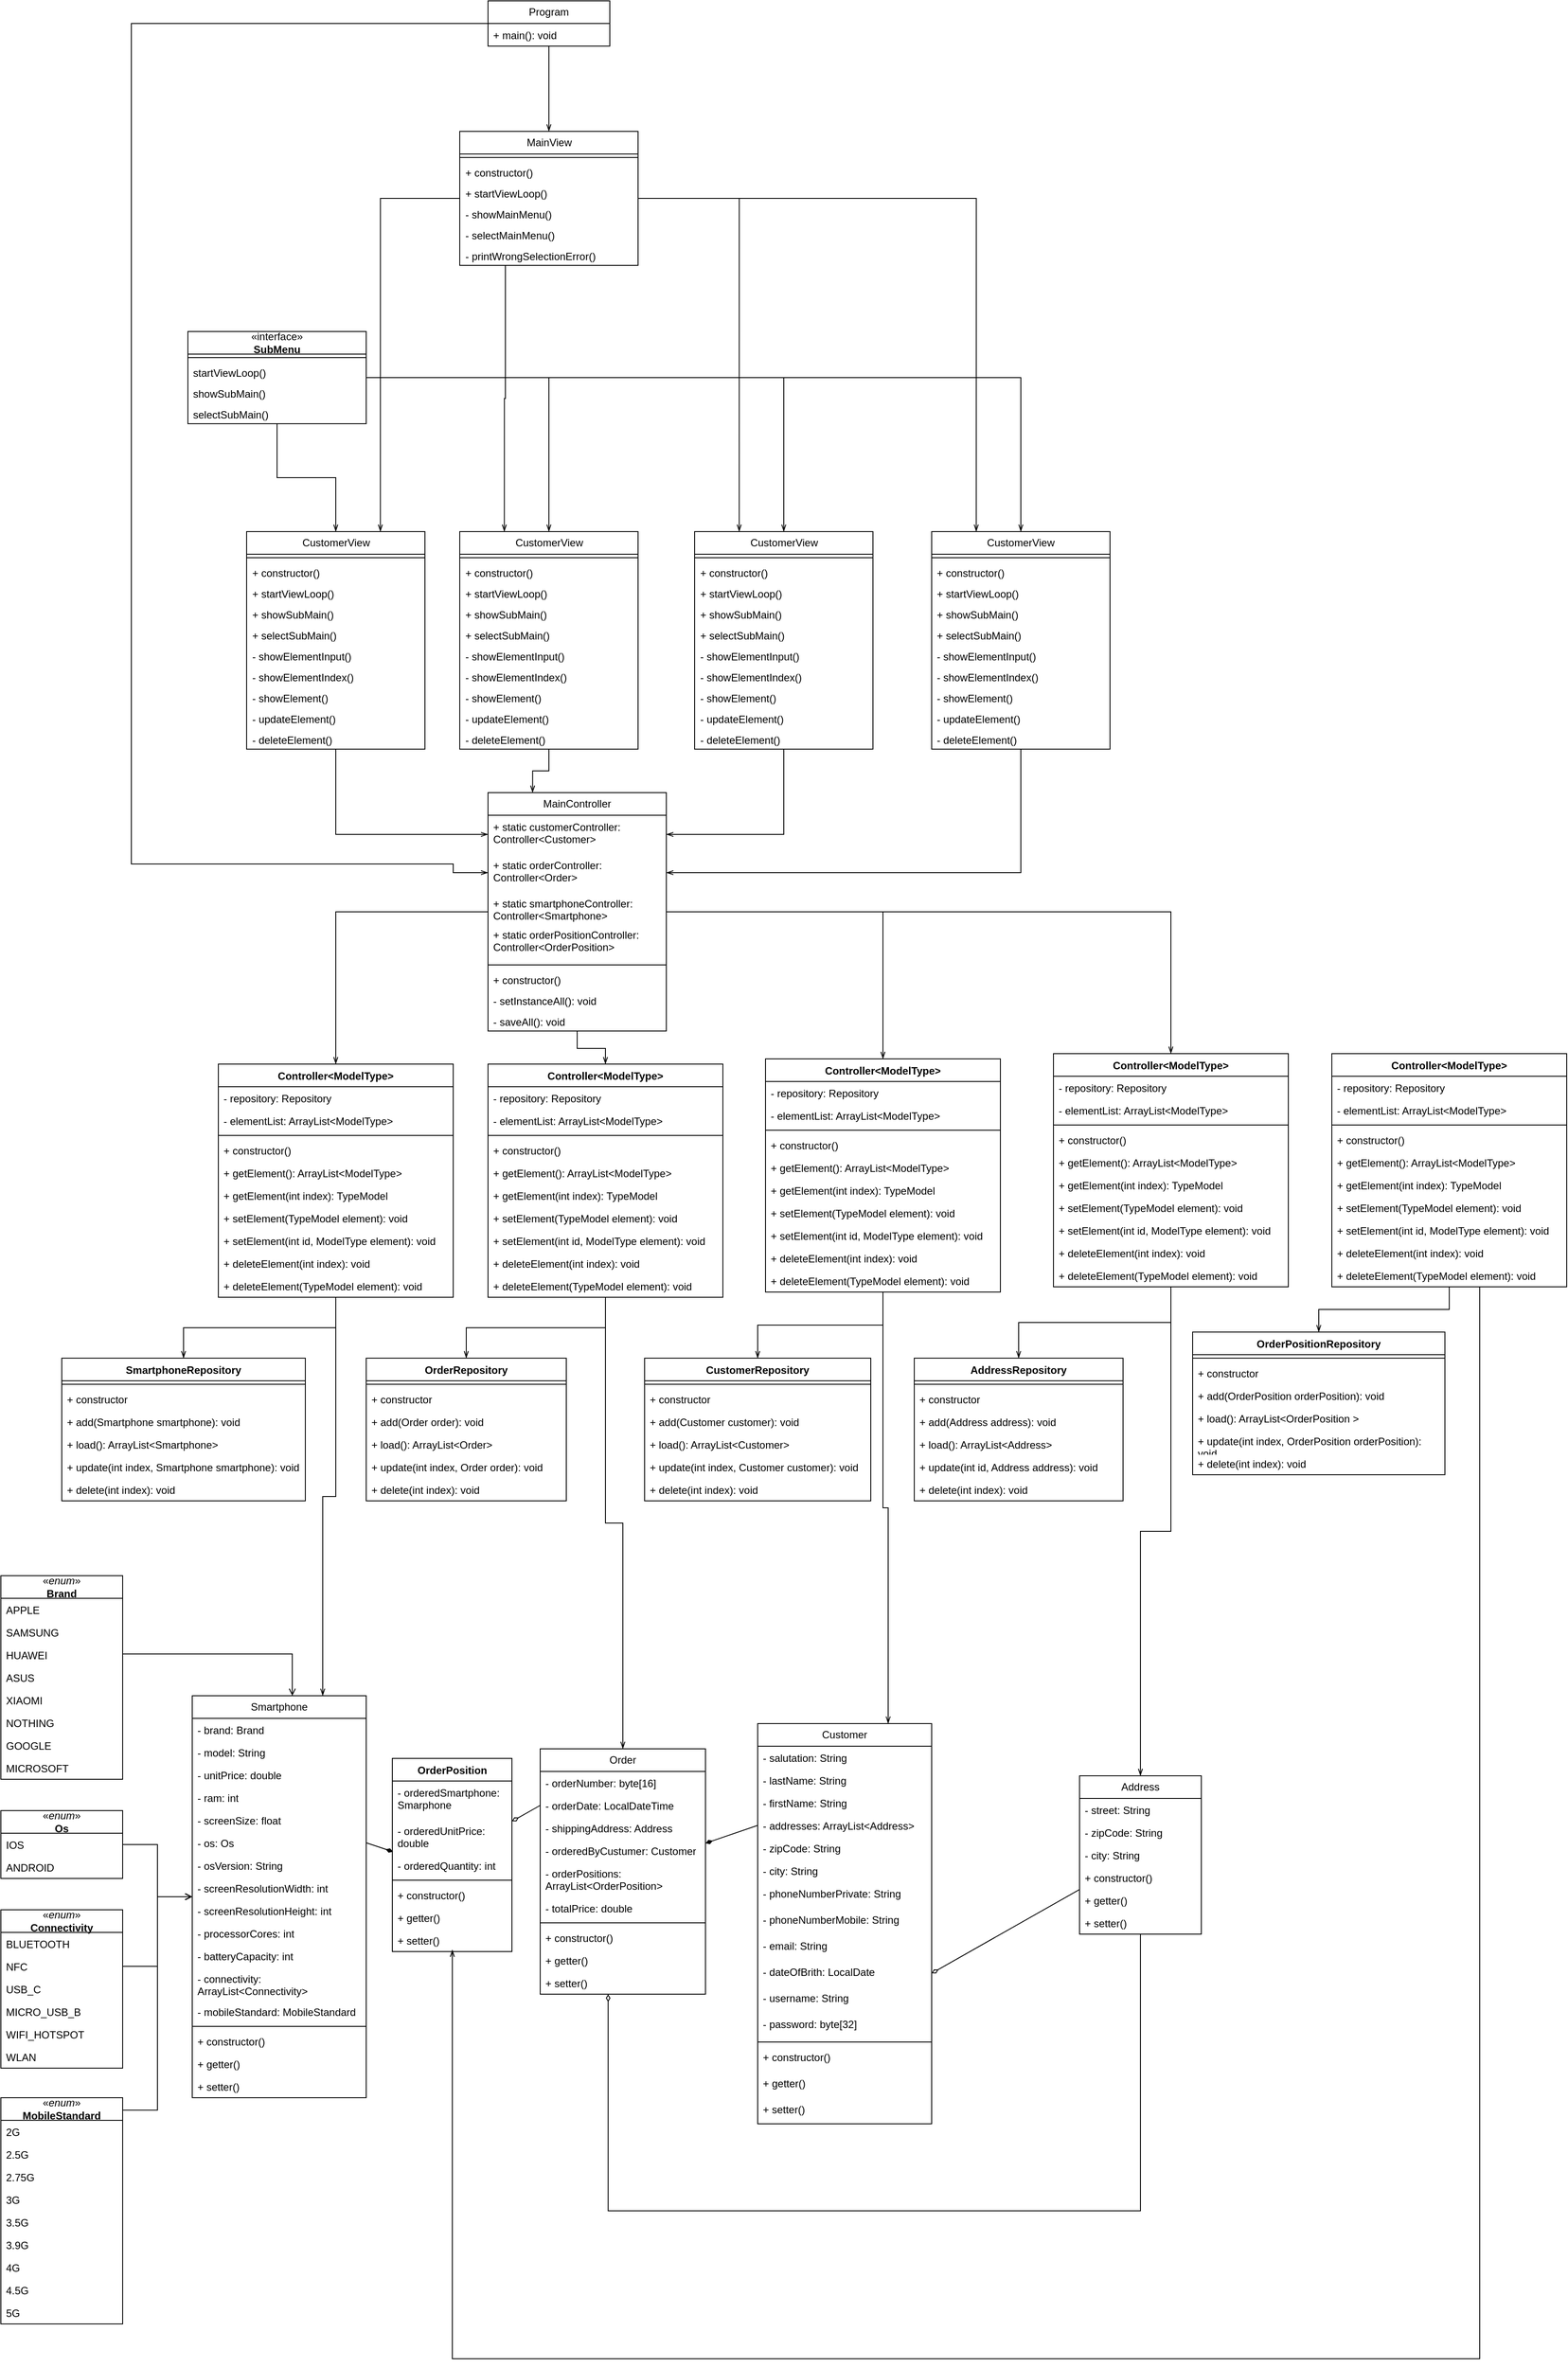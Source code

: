 <mxfile version="24.5.3" type="device">
  <diagram name="Seite-1" id="Kda-z7ed0vQDf38eL6Bx">
    <mxGraphModel dx="5427" dy="4976" grid="1" gridSize="10" guides="1" tooltips="1" connect="1" arrows="1" fold="1" page="1" pageScale="1" pageWidth="827" pageHeight="1169" math="0" shadow="0">
      <root>
        <mxCell id="0" />
        <mxCell id="1" parent="0" />
        <mxCell id="Hm3ft61ACo4Vs4W9NV3u-60" style="edgeStyle=orthogonalEdgeStyle;rounded=0;orthogonalLoop=1;jettySize=auto;html=1;entryX=1;entryY=0.5;entryDx=0;entryDy=0;endArrow=none;endFill=0;startArrow=open;startFill=0;" parent="1" source="Hm3ft61ACo4Vs4W9NV3u-1" target="Hm3ft61ACo4Vs4W9NV3u-38" edge="1">
          <mxGeometry relative="1" as="geometry" />
        </mxCell>
        <mxCell id="Hm3ft61ACo4Vs4W9NV3u-61" style="edgeStyle=orthogonalEdgeStyle;rounded=0;orthogonalLoop=1;jettySize=auto;html=1;entryX=1;entryY=0.5;entryDx=0;entryDy=0;endArrow=none;endFill=0;startArrow=open;startFill=0;" parent="1" source="Hm3ft61ACo4Vs4W9NV3u-1" target="Hm3ft61ACo4Vs4W9NV3u-43" edge="1">
          <mxGeometry relative="1" as="geometry" />
        </mxCell>
        <mxCell id="Baxdzq9md4CDjDvCUZd7-7" style="edgeStyle=orthogonalEdgeStyle;rounded=0;orthogonalLoop=1;jettySize=auto;html=1;entryX=1;entryY=0.5;entryDx=0;entryDy=0;endArrow=none;endFill=0;startArrow=open;startFill=0;" parent="1" source="Hm3ft61ACo4Vs4W9NV3u-1" target="Baxdzq9md4CDjDvCUZd7-4" edge="1">
          <mxGeometry relative="1" as="geometry">
            <Array as="points">
              <mxPoint x="-65" y="-30" />
              <mxPoint x="-260" y="-30" />
            </Array>
          </mxGeometry>
        </mxCell>
        <mxCell id="Hm3ft61ACo4Vs4W9NV3u-1" value="Smartphone" style="swimlane;fontStyle=0;childLayout=stackLayout;horizontal=1;startSize=26;fillColor=none;horizontalStack=0;resizeParent=1;resizeParentMax=0;resizeLast=0;collapsible=1;marginBottom=0;whiteSpace=wrap;html=1;" parent="1" vertex="1">
          <mxGeometry x="-180" y="18" width="200" height="462" as="geometry" />
        </mxCell>
        <mxCell id="Hm3ft61ACo4Vs4W9NV3u-2" value="- brand: Brand" style="text;strokeColor=none;fillColor=none;align=left;verticalAlign=top;spacingLeft=4;spacingRight=4;overflow=hidden;rotatable=0;points=[[0,0.5],[1,0.5]];portConstraint=eastwest;whiteSpace=wrap;html=1;" parent="Hm3ft61ACo4Vs4W9NV3u-1" vertex="1">
          <mxGeometry y="26" width="200" height="26" as="geometry" />
        </mxCell>
        <mxCell id="Hm3ft61ACo4Vs4W9NV3u-3" value="- model: String" style="text;strokeColor=none;fillColor=none;align=left;verticalAlign=top;spacingLeft=4;spacingRight=4;overflow=hidden;rotatable=0;points=[[0,0.5],[1,0.5]];portConstraint=eastwest;whiteSpace=wrap;html=1;" parent="Hm3ft61ACo4Vs4W9NV3u-1" vertex="1">
          <mxGeometry y="52" width="200" height="26" as="geometry" />
        </mxCell>
        <mxCell id="Hm3ft61ACo4Vs4W9NV3u-4" value="- unitPrice: double" style="text;strokeColor=none;fillColor=none;align=left;verticalAlign=top;spacingLeft=4;spacingRight=4;overflow=hidden;rotatable=0;points=[[0,0.5],[1,0.5]];portConstraint=eastwest;whiteSpace=wrap;html=1;" parent="Hm3ft61ACo4Vs4W9NV3u-1" vertex="1">
          <mxGeometry y="78" width="200" height="26" as="geometry" />
        </mxCell>
        <mxCell id="Hm3ft61ACo4Vs4W9NV3u-5" value="- ram: int" style="text;strokeColor=none;fillColor=none;align=left;verticalAlign=top;spacingLeft=4;spacingRight=4;overflow=hidden;rotatable=0;points=[[0,0.5],[1,0.5]];portConstraint=eastwest;whiteSpace=wrap;html=1;" parent="Hm3ft61ACo4Vs4W9NV3u-1" vertex="1">
          <mxGeometry y="104" width="200" height="26" as="geometry" />
        </mxCell>
        <mxCell id="Hm3ft61ACo4Vs4W9NV3u-6" value="- screenSize: float" style="text;strokeColor=none;fillColor=none;align=left;verticalAlign=top;spacingLeft=4;spacingRight=4;overflow=hidden;rotatable=0;points=[[0,0.5],[1,0.5]];portConstraint=eastwest;whiteSpace=wrap;html=1;" parent="Hm3ft61ACo4Vs4W9NV3u-1" vertex="1">
          <mxGeometry y="130" width="200" height="26" as="geometry" />
        </mxCell>
        <mxCell id="Hm3ft61ACo4Vs4W9NV3u-7" value="- os: Os" style="text;strokeColor=none;fillColor=none;align=left;verticalAlign=top;spacingLeft=4;spacingRight=4;overflow=hidden;rotatable=0;points=[[0,0.5],[1,0.5]];portConstraint=eastwest;whiteSpace=wrap;html=1;" parent="Hm3ft61ACo4Vs4W9NV3u-1" vertex="1">
          <mxGeometry y="156" width="200" height="26" as="geometry" />
        </mxCell>
        <mxCell id="Hm3ft61ACo4Vs4W9NV3u-8" value="- osVersion: String" style="text;strokeColor=none;fillColor=none;align=left;verticalAlign=top;spacingLeft=4;spacingRight=4;overflow=hidden;rotatable=0;points=[[0,0.5],[1,0.5]];portConstraint=eastwest;whiteSpace=wrap;html=1;" parent="Hm3ft61ACo4Vs4W9NV3u-1" vertex="1">
          <mxGeometry y="182" width="200" height="26" as="geometry" />
        </mxCell>
        <mxCell id="Hm3ft61ACo4Vs4W9NV3u-9" value="- screenResolutionWidth: int" style="text;strokeColor=none;fillColor=none;align=left;verticalAlign=top;spacingLeft=4;spacingRight=4;overflow=hidden;rotatable=0;points=[[0,0.5],[1,0.5]];portConstraint=eastwest;whiteSpace=wrap;html=1;" parent="Hm3ft61ACo4Vs4W9NV3u-1" vertex="1">
          <mxGeometry y="208" width="200" height="26" as="geometry" />
        </mxCell>
        <mxCell id="Hm3ft61ACo4Vs4W9NV3u-10" value="- screenResolutionHeight: int" style="text;strokeColor=none;fillColor=none;align=left;verticalAlign=top;spacingLeft=4;spacingRight=4;overflow=hidden;rotatable=0;points=[[0,0.5],[1,0.5]];portConstraint=eastwest;whiteSpace=wrap;html=1;" parent="Hm3ft61ACo4Vs4W9NV3u-1" vertex="1">
          <mxGeometry y="234" width="200" height="26" as="geometry" />
        </mxCell>
        <mxCell id="Hm3ft61ACo4Vs4W9NV3u-11" value="- processorCores: int" style="text;strokeColor=none;fillColor=none;align=left;verticalAlign=top;spacingLeft=4;spacingRight=4;overflow=hidden;rotatable=0;points=[[0,0.5],[1,0.5]];portConstraint=eastwest;whiteSpace=wrap;html=1;" parent="Hm3ft61ACo4Vs4W9NV3u-1" vertex="1">
          <mxGeometry y="260" width="200" height="26" as="geometry" />
        </mxCell>
        <mxCell id="Hm3ft61ACo4Vs4W9NV3u-12" value="- batteryCapacity: int" style="text;strokeColor=none;fillColor=none;align=left;verticalAlign=top;spacingLeft=4;spacingRight=4;overflow=hidden;rotatable=0;points=[[0,0.5],[1,0.5]];portConstraint=eastwest;whiteSpace=wrap;html=1;" parent="Hm3ft61ACo4Vs4W9NV3u-1" vertex="1">
          <mxGeometry y="286" width="200" height="26" as="geometry" />
        </mxCell>
        <mxCell id="Hm3ft61ACo4Vs4W9NV3u-13" value="- connectivity: ArrayList&amp;lt;Connectivity&amp;gt;" style="text;strokeColor=none;fillColor=none;align=left;verticalAlign=top;spacingLeft=4;spacingRight=4;overflow=hidden;rotatable=0;points=[[0,0.5],[1,0.5]];portConstraint=eastwest;whiteSpace=wrap;html=1;" parent="Hm3ft61ACo4Vs4W9NV3u-1" vertex="1">
          <mxGeometry y="312" width="200" height="38" as="geometry" />
        </mxCell>
        <mxCell id="Hm3ft61ACo4Vs4W9NV3u-14" value="- mobileStandard: MobileStandard" style="text;strokeColor=none;fillColor=none;align=left;verticalAlign=top;spacingLeft=4;spacingRight=4;overflow=hidden;rotatable=0;points=[[0,0.5],[1,0.5]];portConstraint=eastwest;whiteSpace=wrap;html=1;" parent="Hm3ft61ACo4Vs4W9NV3u-1" vertex="1">
          <mxGeometry y="350" width="200" height="26" as="geometry" />
        </mxCell>
        <mxCell id="Tq3Fw4G3Y3T93em3ZsLp-38" value="" style="line;strokeWidth=1;fillColor=none;align=left;verticalAlign=middle;spacingTop=-1;spacingLeft=3;spacingRight=3;rotatable=0;labelPosition=right;points=[];portConstraint=eastwest;strokeColor=inherit;" parent="Hm3ft61ACo4Vs4W9NV3u-1" vertex="1">
          <mxGeometry y="376" width="200" height="8" as="geometry" />
        </mxCell>
        <mxCell id="Tq3Fw4G3Y3T93em3ZsLp-34" value="+ constructor()" style="text;strokeColor=none;fillColor=none;align=left;verticalAlign=top;spacingLeft=4;spacingRight=4;overflow=hidden;rotatable=0;points=[[0,0.5],[1,0.5]];portConstraint=eastwest;whiteSpace=wrap;html=1;" parent="Hm3ft61ACo4Vs4W9NV3u-1" vertex="1">
          <mxGeometry y="384" width="200" height="26" as="geometry" />
        </mxCell>
        <mxCell id="Tq3Fw4G3Y3T93em3ZsLp-35" value="+ getter()" style="text;strokeColor=none;fillColor=none;align=left;verticalAlign=top;spacingLeft=4;spacingRight=4;overflow=hidden;rotatable=0;points=[[0,0.5],[1,0.5]];portConstraint=eastwest;whiteSpace=wrap;html=1;" parent="Hm3ft61ACo4Vs4W9NV3u-1" vertex="1">
          <mxGeometry y="410" width="200" height="26" as="geometry" />
        </mxCell>
        <mxCell id="Tq3Fw4G3Y3T93em3ZsLp-36" value="+ setter()" style="text;strokeColor=none;fillColor=none;align=left;verticalAlign=top;spacingLeft=4;spacingRight=4;overflow=hidden;rotatable=0;points=[[0,0.5],[1,0.5]];portConstraint=eastwest;whiteSpace=wrap;html=1;" parent="Hm3ft61ACo4Vs4W9NV3u-1" vertex="1">
          <mxGeometry y="436" width="200" height="26" as="geometry" />
        </mxCell>
        <mxCell id="Hm3ft61ACo4Vs4W9NV3u-58" style="rounded=0;orthogonalLoop=1;jettySize=auto;html=1;entryX=0;entryY=0.5;entryDx=0;entryDy=0;endArrow=none;endFill=0;startArrow=diamondThin;startFill=1;" parent="1" source="Hm3ft61ACo4Vs4W9NV3u-15" target="Hm3ft61ACo4Vs4W9NV3u-25" edge="1">
          <mxGeometry relative="1" as="geometry" />
        </mxCell>
        <mxCell id="Hm3ft61ACo4Vs4W9NV3u-15" value="Order" style="swimlane;fontStyle=0;childLayout=stackLayout;horizontal=1;startSize=26;fillColor=none;horizontalStack=0;resizeParent=1;resizeParentMax=0;resizeLast=0;collapsible=1;marginBottom=0;whiteSpace=wrap;html=1;" parent="1" vertex="1">
          <mxGeometry x="220" y="79" width="190" height="282" as="geometry" />
        </mxCell>
        <mxCell id="Hm3ft61ACo4Vs4W9NV3u-16" value="- orderNumber: byte[16]" style="text;strokeColor=none;fillColor=none;align=left;verticalAlign=top;spacingLeft=4;spacingRight=4;overflow=hidden;rotatable=0;points=[[0,0.5],[1,0.5]];portConstraint=eastwest;whiteSpace=wrap;html=1;" parent="Hm3ft61ACo4Vs4W9NV3u-15" vertex="1">
          <mxGeometry y="26" width="190" height="26" as="geometry" />
        </mxCell>
        <mxCell id="Hm3ft61ACo4Vs4W9NV3u-17" value="- orderDate: LocalDateTime" style="text;strokeColor=none;fillColor=none;align=left;verticalAlign=top;spacingLeft=4;spacingRight=4;overflow=hidden;rotatable=0;points=[[0,0.5],[1,0.5]];portConstraint=eastwest;whiteSpace=wrap;html=1;" parent="Hm3ft61ACo4Vs4W9NV3u-15" vertex="1">
          <mxGeometry y="52" width="190" height="26" as="geometry" />
        </mxCell>
        <mxCell id="OsrcIYrp8MjBmme8QH5t-1" value="- shippingAddress: Address" style="text;strokeColor=none;fillColor=none;align=left;verticalAlign=top;spacingLeft=4;spacingRight=4;overflow=hidden;rotatable=0;points=[[0,0.5],[1,0.5]];portConstraint=eastwest;whiteSpace=wrap;html=1;" parent="Hm3ft61ACo4Vs4W9NV3u-15" vertex="1">
          <mxGeometry y="78" width="190" height="26" as="geometry" />
        </mxCell>
        <mxCell id="Hm3ft61ACo4Vs4W9NV3u-18" value="- orderedByCustumer: Customer" style="text;strokeColor=none;fillColor=none;align=left;verticalAlign=top;spacingLeft=4;spacingRight=4;overflow=hidden;rotatable=0;points=[[0,0.5],[1,0.5]];portConstraint=eastwest;whiteSpace=wrap;html=1;" parent="Hm3ft61ACo4Vs4W9NV3u-15" vertex="1">
          <mxGeometry y="104" width="190" height="26" as="geometry" />
        </mxCell>
        <mxCell id="Hm3ft61ACo4Vs4W9NV3u-19" value="- orderPositions: ArrayList&amp;lt;OrderPosition&amp;gt;" style="text;strokeColor=none;fillColor=none;align=left;verticalAlign=top;spacingLeft=4;spacingRight=4;overflow=hidden;rotatable=0;points=[[0,0.5],[1,0.5]];portConstraint=eastwest;whiteSpace=wrap;html=1;" parent="Hm3ft61ACo4Vs4W9NV3u-15" vertex="1">
          <mxGeometry y="130" width="190" height="40" as="geometry" />
        </mxCell>
        <mxCell id="Hm3ft61ACo4Vs4W9NV3u-20" value="- totalPrice: double" style="text;strokeColor=none;fillColor=none;align=left;verticalAlign=top;spacingLeft=4;spacingRight=4;overflow=hidden;rotatable=0;points=[[0,0.5],[1,0.5]];portConstraint=eastwest;whiteSpace=wrap;html=1;" parent="Hm3ft61ACo4Vs4W9NV3u-15" vertex="1">
          <mxGeometry y="170" width="190" height="26" as="geometry" />
        </mxCell>
        <mxCell id="Tq3Fw4G3Y3T93em3ZsLp-33" value="" style="line;strokeWidth=1;fillColor=none;align=left;verticalAlign=middle;spacingTop=-1;spacingLeft=3;spacingRight=3;rotatable=0;labelPosition=right;points=[];portConstraint=eastwest;strokeColor=inherit;" parent="Hm3ft61ACo4Vs4W9NV3u-15" vertex="1">
          <mxGeometry y="196" width="190" height="8" as="geometry" />
        </mxCell>
        <mxCell id="Tq3Fw4G3Y3T93em3ZsLp-30" value="+ constructor()" style="text;strokeColor=none;fillColor=none;align=left;verticalAlign=top;spacingLeft=4;spacingRight=4;overflow=hidden;rotatable=0;points=[[0,0.5],[1,0.5]];portConstraint=eastwest;whiteSpace=wrap;html=1;" parent="Hm3ft61ACo4Vs4W9NV3u-15" vertex="1">
          <mxGeometry y="204" width="190" height="26" as="geometry" />
        </mxCell>
        <mxCell id="Tq3Fw4G3Y3T93em3ZsLp-31" value="+ getter()" style="text;strokeColor=none;fillColor=none;align=left;verticalAlign=top;spacingLeft=4;spacingRight=4;overflow=hidden;rotatable=0;points=[[0,0.5],[1,0.5]];portConstraint=eastwest;whiteSpace=wrap;html=1;" parent="Hm3ft61ACo4Vs4W9NV3u-15" vertex="1">
          <mxGeometry y="230" width="190" height="26" as="geometry" />
        </mxCell>
        <mxCell id="Tq3Fw4G3Y3T93em3ZsLp-32" value="+ setter()" style="text;strokeColor=none;fillColor=none;align=left;verticalAlign=top;spacingLeft=4;spacingRight=4;overflow=hidden;rotatable=0;points=[[0,0.5],[1,0.5]];portConstraint=eastwest;whiteSpace=wrap;html=1;" parent="Hm3ft61ACo4Vs4W9NV3u-15" vertex="1">
          <mxGeometry y="256" width="190" height="26" as="geometry" />
        </mxCell>
        <mxCell id="Hm3ft61ACo4Vs4W9NV3u-21" value="Customer" style="swimlane;fontStyle=0;childLayout=stackLayout;horizontal=1;startSize=26;fillColor=none;horizontalStack=0;resizeParent=1;resizeParentMax=0;resizeLast=0;collapsible=1;marginBottom=0;whiteSpace=wrap;html=1;" parent="1" vertex="1">
          <mxGeometry x="470" y="50" width="200" height="460" as="geometry" />
        </mxCell>
        <mxCell id="Hm3ft61ACo4Vs4W9NV3u-22" value="- salutation: String" style="text;strokeColor=none;fillColor=none;align=left;verticalAlign=top;spacingLeft=4;spacingRight=4;overflow=hidden;rotatable=0;points=[[0,0.5],[1,0.5]];portConstraint=eastwest;whiteSpace=wrap;html=1;" parent="Hm3ft61ACo4Vs4W9NV3u-21" vertex="1">
          <mxGeometry y="26" width="200" height="26" as="geometry" />
        </mxCell>
        <mxCell id="Hm3ft61ACo4Vs4W9NV3u-23" value="- lastName: String" style="text;strokeColor=none;fillColor=none;align=left;verticalAlign=top;spacingLeft=4;spacingRight=4;overflow=hidden;rotatable=0;points=[[0,0.5],[1,0.5]];portConstraint=eastwest;whiteSpace=wrap;html=1;" parent="Hm3ft61ACo4Vs4W9NV3u-21" vertex="1">
          <mxGeometry y="52" width="200" height="26" as="geometry" />
        </mxCell>
        <mxCell id="Hm3ft61ACo4Vs4W9NV3u-24" value="- firstName: String" style="text;strokeColor=none;fillColor=none;align=left;verticalAlign=top;spacingLeft=4;spacingRight=4;overflow=hidden;rotatable=0;points=[[0,0.5],[1,0.5]];portConstraint=eastwest;whiteSpace=wrap;html=1;" parent="Hm3ft61ACo4Vs4W9NV3u-21" vertex="1">
          <mxGeometry y="78" width="200" height="26" as="geometry" />
        </mxCell>
        <mxCell id="Hm3ft61ACo4Vs4W9NV3u-25" value="- addresses: ArrayList&amp;lt;Address&amp;gt;" style="text;strokeColor=none;fillColor=none;align=left;verticalAlign=top;spacingLeft=4;spacingRight=4;overflow=hidden;rotatable=0;points=[[0,0.5],[1,0.5]];portConstraint=eastwest;whiteSpace=wrap;html=1;" parent="Hm3ft61ACo4Vs4W9NV3u-21" vertex="1">
          <mxGeometry y="104" width="200" height="26" as="geometry" />
        </mxCell>
        <mxCell id="Hm3ft61ACo4Vs4W9NV3u-63" value="- zipCode: String" style="text;strokeColor=none;fillColor=none;align=left;verticalAlign=top;spacingLeft=4;spacingRight=4;overflow=hidden;rotatable=0;points=[[0,0.5],[1,0.5]];portConstraint=eastwest;whiteSpace=wrap;html=1;" parent="Hm3ft61ACo4Vs4W9NV3u-21" vertex="1">
          <mxGeometry y="130" width="200" height="26" as="geometry" />
        </mxCell>
        <mxCell id="Hm3ft61ACo4Vs4W9NV3u-64" value="- city: String" style="text;strokeColor=none;fillColor=none;align=left;verticalAlign=top;spacingLeft=4;spacingRight=4;overflow=hidden;rotatable=0;points=[[0,0.5],[1,0.5]];portConstraint=eastwest;whiteSpace=wrap;html=1;" parent="Hm3ft61ACo4Vs4W9NV3u-21" vertex="1">
          <mxGeometry y="156" width="200" height="26" as="geometry" />
        </mxCell>
        <mxCell id="Hm3ft61ACo4Vs4W9NV3u-26" value="- phoneNumberPrivate: String" style="text;strokeColor=none;fillColor=none;align=left;verticalAlign=top;spacingLeft=4;spacingRight=4;overflow=hidden;rotatable=0;points=[[0,0.5],[1,0.5]];portConstraint=eastwest;whiteSpace=wrap;html=1;" parent="Hm3ft61ACo4Vs4W9NV3u-21" vertex="1">
          <mxGeometry y="182" width="200" height="30" as="geometry" />
        </mxCell>
        <mxCell id="Hm3ft61ACo4Vs4W9NV3u-27" value="- phoneNumberMobile: String" style="text;strokeColor=none;fillColor=none;align=left;verticalAlign=top;spacingLeft=4;spacingRight=4;overflow=hidden;rotatable=0;points=[[0,0.5],[1,0.5]];portConstraint=eastwest;whiteSpace=wrap;html=1;" parent="Hm3ft61ACo4Vs4W9NV3u-21" vertex="1">
          <mxGeometry y="212" width="200" height="30" as="geometry" />
        </mxCell>
        <mxCell id="Hm3ft61ACo4Vs4W9NV3u-28" value="- email: String" style="text;strokeColor=none;fillColor=none;align=left;verticalAlign=top;spacingLeft=4;spacingRight=4;overflow=hidden;rotatable=0;points=[[0,0.5],[1,0.5]];portConstraint=eastwest;whiteSpace=wrap;html=1;" parent="Hm3ft61ACo4Vs4W9NV3u-21" vertex="1">
          <mxGeometry y="242" width="200" height="30" as="geometry" />
        </mxCell>
        <mxCell id="Hm3ft61ACo4Vs4W9NV3u-29" value="- dateOfBrith: LocalDate" style="text;strokeColor=none;fillColor=none;align=left;verticalAlign=top;spacingLeft=4;spacingRight=4;overflow=hidden;rotatable=0;points=[[0,0.5],[1,0.5]];portConstraint=eastwest;whiteSpace=wrap;html=1;" parent="Hm3ft61ACo4Vs4W9NV3u-21" vertex="1">
          <mxGeometry y="272" width="200" height="30" as="geometry" />
        </mxCell>
        <mxCell id="Hm3ft61ACo4Vs4W9NV3u-30" value="- username: String" style="text;strokeColor=none;fillColor=none;align=left;verticalAlign=top;spacingLeft=4;spacingRight=4;overflow=hidden;rotatable=0;points=[[0,0.5],[1,0.5]];portConstraint=eastwest;whiteSpace=wrap;html=1;" parent="Hm3ft61ACo4Vs4W9NV3u-21" vertex="1">
          <mxGeometry y="302" width="200" height="30" as="geometry" />
        </mxCell>
        <mxCell id="Hm3ft61ACo4Vs4W9NV3u-31" value="- password: byte[32]" style="text;strokeColor=none;fillColor=none;align=left;verticalAlign=top;spacingLeft=4;spacingRight=4;overflow=hidden;rotatable=0;points=[[0,0.5],[1,0.5]];portConstraint=eastwest;whiteSpace=wrap;html=1;" parent="Hm3ft61ACo4Vs4W9NV3u-21" vertex="1">
          <mxGeometry y="332" width="200" height="30" as="geometry" />
        </mxCell>
        <mxCell id="Tq3Fw4G3Y3T93em3ZsLp-23" value="" style="line;strokeWidth=1;fillColor=none;align=left;verticalAlign=middle;spacingTop=-1;spacingLeft=3;spacingRight=3;rotatable=0;labelPosition=right;points=[];portConstraint=eastwest;strokeColor=inherit;" parent="Hm3ft61ACo4Vs4W9NV3u-21" vertex="1">
          <mxGeometry y="362" width="200" height="8" as="geometry" />
        </mxCell>
        <mxCell id="Tq3Fw4G3Y3T93em3ZsLp-22" value="+ constructor()" style="text;strokeColor=none;fillColor=none;align=left;verticalAlign=top;spacingLeft=4;spacingRight=4;overflow=hidden;rotatable=0;points=[[0,0.5],[1,0.5]];portConstraint=eastwest;whiteSpace=wrap;html=1;" parent="Hm3ft61ACo4Vs4W9NV3u-21" vertex="1">
          <mxGeometry y="370" width="200" height="30" as="geometry" />
        </mxCell>
        <mxCell id="Tq3Fw4G3Y3T93em3ZsLp-24" value="+ getter()" style="text;strokeColor=none;fillColor=none;align=left;verticalAlign=top;spacingLeft=4;spacingRight=4;overflow=hidden;rotatable=0;points=[[0,0.5],[1,0.5]];portConstraint=eastwest;whiteSpace=wrap;html=1;" parent="Hm3ft61ACo4Vs4W9NV3u-21" vertex="1">
          <mxGeometry y="400" width="200" height="30" as="geometry" />
        </mxCell>
        <mxCell id="Tq3Fw4G3Y3T93em3ZsLp-25" value="+ setter()" style="text;strokeColor=none;fillColor=none;align=left;verticalAlign=top;spacingLeft=4;spacingRight=4;overflow=hidden;rotatable=0;points=[[0,0.5],[1,0.5]];portConstraint=eastwest;whiteSpace=wrap;html=1;" parent="Hm3ft61ACo4Vs4W9NV3u-21" vertex="1">
          <mxGeometry y="430" width="200" height="30" as="geometry" />
        </mxCell>
        <mxCell id="Hm3ft61ACo4Vs4W9NV3u-36" value="«&lt;i&gt;enum&lt;/i&gt;»&lt;br&gt;&lt;b&gt;Os&lt;/b&gt;" style="swimlane;fontStyle=0;childLayout=stackLayout;horizontal=1;startSize=26;fillColor=none;horizontalStack=0;resizeParent=1;resizeParentMax=0;resizeLast=0;collapsible=1;marginBottom=0;whiteSpace=wrap;html=1;" parent="1" vertex="1">
          <mxGeometry x="-400" y="150" width="140" height="78" as="geometry" />
        </mxCell>
        <mxCell id="Hm3ft61ACo4Vs4W9NV3u-38" value="IOS" style="text;strokeColor=none;fillColor=none;align=left;verticalAlign=top;spacingLeft=4;spacingRight=4;overflow=hidden;rotatable=0;points=[[0,0.5],[1,0.5]];portConstraint=eastwest;whiteSpace=wrap;html=1;" parent="Hm3ft61ACo4Vs4W9NV3u-36" vertex="1">
          <mxGeometry y="26" width="140" height="26" as="geometry" />
        </mxCell>
        <mxCell id="Hm3ft61ACo4Vs4W9NV3u-39" value="ANDROID" style="text;strokeColor=none;fillColor=none;align=left;verticalAlign=top;spacingLeft=4;spacingRight=4;overflow=hidden;rotatable=0;points=[[0,0.5],[1,0.5]];portConstraint=eastwest;whiteSpace=wrap;html=1;" parent="Hm3ft61ACo4Vs4W9NV3u-36" vertex="1">
          <mxGeometry y="52" width="140" height="26" as="geometry" />
        </mxCell>
        <mxCell id="Hm3ft61ACo4Vs4W9NV3u-41" value="«&lt;i&gt;enum&lt;/i&gt;»&lt;br&gt;&lt;b&gt;Connectivity&lt;/b&gt;" style="swimlane;fontStyle=0;childLayout=stackLayout;horizontal=1;startSize=26;fillColor=none;horizontalStack=0;resizeParent=1;resizeParentMax=0;resizeLast=0;collapsible=1;marginBottom=0;whiteSpace=wrap;html=1;" parent="1" vertex="1">
          <mxGeometry x="-400" y="264" width="140" height="182" as="geometry" />
        </mxCell>
        <mxCell id="Hm3ft61ACo4Vs4W9NV3u-42" value="BLUETOOTH" style="text;strokeColor=none;fillColor=none;align=left;verticalAlign=top;spacingLeft=4;spacingRight=4;overflow=hidden;rotatable=0;points=[[0,0.5],[1,0.5]];portConstraint=eastwest;whiteSpace=wrap;html=1;" parent="Hm3ft61ACo4Vs4W9NV3u-41" vertex="1">
          <mxGeometry y="26" width="140" height="26" as="geometry" />
        </mxCell>
        <mxCell id="Hm3ft61ACo4Vs4W9NV3u-43" value="NFC" style="text;strokeColor=none;fillColor=none;align=left;verticalAlign=top;spacingLeft=4;spacingRight=4;overflow=hidden;rotatable=0;points=[[0,0.5],[1,0.5]];portConstraint=eastwest;whiteSpace=wrap;html=1;" parent="Hm3ft61ACo4Vs4W9NV3u-41" vertex="1">
          <mxGeometry y="52" width="140" height="26" as="geometry" />
        </mxCell>
        <mxCell id="Hm3ft61ACo4Vs4W9NV3u-44" value="USB_C" style="text;strokeColor=none;fillColor=none;align=left;verticalAlign=top;spacingLeft=4;spacingRight=4;overflow=hidden;rotatable=0;points=[[0,0.5],[1,0.5]];portConstraint=eastwest;whiteSpace=wrap;html=1;" parent="Hm3ft61ACo4Vs4W9NV3u-41" vertex="1">
          <mxGeometry y="78" width="140" height="26" as="geometry" />
        </mxCell>
        <mxCell id="Baxdzq9md4CDjDvCUZd7-11" value="MICRO_USB_B" style="text;strokeColor=none;fillColor=none;align=left;verticalAlign=top;spacingLeft=4;spacingRight=4;overflow=hidden;rotatable=0;points=[[0,0.5],[1,0.5]];portConstraint=eastwest;whiteSpace=wrap;html=1;" parent="Hm3ft61ACo4Vs4W9NV3u-41" vertex="1">
          <mxGeometry y="104" width="140" height="26" as="geometry" />
        </mxCell>
        <mxCell id="Hm3ft61ACo4Vs4W9NV3u-45" value="WIFI_HOTSPOT" style="text;strokeColor=none;fillColor=none;align=left;verticalAlign=top;spacingLeft=4;spacingRight=4;overflow=hidden;rotatable=0;points=[[0,0.5],[1,0.5]];portConstraint=eastwest;whiteSpace=wrap;html=1;" parent="Hm3ft61ACo4Vs4W9NV3u-41" vertex="1">
          <mxGeometry y="130" width="140" height="26" as="geometry" />
        </mxCell>
        <mxCell id="Hm3ft61ACo4Vs4W9NV3u-46" value="WLAN" style="text;strokeColor=none;fillColor=none;align=left;verticalAlign=top;spacingLeft=4;spacingRight=4;overflow=hidden;rotatable=0;points=[[0,0.5],[1,0.5]];portConstraint=eastwest;whiteSpace=wrap;html=1;" parent="Hm3ft61ACo4Vs4W9NV3u-41" vertex="1">
          <mxGeometry y="156" width="140" height="26" as="geometry" />
        </mxCell>
        <mxCell id="Hm3ft61ACo4Vs4W9NV3u-47" value="«&lt;i&gt;enum&lt;/i&gt;»&lt;br&gt;&lt;b&gt;MobileStandard&lt;/b&gt;" style="swimlane;fontStyle=0;childLayout=stackLayout;horizontal=1;startSize=26;fillColor=none;horizontalStack=0;resizeParent=1;resizeParentMax=0;resizeLast=0;collapsible=1;marginBottom=0;whiteSpace=wrap;html=1;" parent="1" vertex="1">
          <mxGeometry x="-400" y="480" width="140" height="260" as="geometry" />
        </mxCell>
        <mxCell id="Hm3ft61ACo4Vs4W9NV3u-49" value="2G" style="text;strokeColor=none;fillColor=none;align=left;verticalAlign=top;spacingLeft=4;spacingRight=4;overflow=hidden;rotatable=0;points=[[0,0.5],[1,0.5]];portConstraint=eastwest;whiteSpace=wrap;html=1;" parent="Hm3ft61ACo4Vs4W9NV3u-47" vertex="1">
          <mxGeometry y="26" width="140" height="26" as="geometry" />
        </mxCell>
        <mxCell id="Hm3ft61ACo4Vs4W9NV3u-50" value="2.5G" style="text;strokeColor=none;fillColor=none;align=left;verticalAlign=top;spacingLeft=4;spacingRight=4;overflow=hidden;rotatable=0;points=[[0,0.5],[1,0.5]];portConstraint=eastwest;whiteSpace=wrap;html=1;" parent="Hm3ft61ACo4Vs4W9NV3u-47" vertex="1">
          <mxGeometry y="52" width="140" height="26" as="geometry" />
        </mxCell>
        <mxCell id="Hm3ft61ACo4Vs4W9NV3u-51" value="2.75G" style="text;strokeColor=none;fillColor=none;align=left;verticalAlign=top;spacingLeft=4;spacingRight=4;overflow=hidden;rotatable=0;points=[[0,0.5],[1,0.5]];portConstraint=eastwest;whiteSpace=wrap;html=1;" parent="Hm3ft61ACo4Vs4W9NV3u-47" vertex="1">
          <mxGeometry y="78" width="140" height="26" as="geometry" />
        </mxCell>
        <mxCell id="Hm3ft61ACo4Vs4W9NV3u-52" value="3G" style="text;strokeColor=none;fillColor=none;align=left;verticalAlign=top;spacingLeft=4;spacingRight=4;overflow=hidden;rotatable=0;points=[[0,0.5],[1,0.5]];portConstraint=eastwest;whiteSpace=wrap;html=1;" parent="Hm3ft61ACo4Vs4W9NV3u-47" vertex="1">
          <mxGeometry y="104" width="140" height="26" as="geometry" />
        </mxCell>
        <mxCell id="Hm3ft61ACo4Vs4W9NV3u-53" value="3.5G" style="text;strokeColor=none;fillColor=none;align=left;verticalAlign=top;spacingLeft=4;spacingRight=4;overflow=hidden;rotatable=0;points=[[0,0.5],[1,0.5]];portConstraint=eastwest;whiteSpace=wrap;html=1;" parent="Hm3ft61ACo4Vs4W9NV3u-47" vertex="1">
          <mxGeometry y="130" width="140" height="26" as="geometry" />
        </mxCell>
        <mxCell id="Hm3ft61ACo4Vs4W9NV3u-54" value="3.9G" style="text;strokeColor=none;fillColor=none;align=left;verticalAlign=top;spacingLeft=4;spacingRight=4;overflow=hidden;rotatable=0;points=[[0,0.5],[1,0.5]];portConstraint=eastwest;whiteSpace=wrap;html=1;" parent="Hm3ft61ACo4Vs4W9NV3u-47" vertex="1">
          <mxGeometry y="156" width="140" height="26" as="geometry" />
        </mxCell>
        <mxCell id="Hm3ft61ACo4Vs4W9NV3u-55" value="4G" style="text;strokeColor=none;fillColor=none;align=left;verticalAlign=top;spacingLeft=4;spacingRight=4;overflow=hidden;rotatable=0;points=[[0,0.5],[1,0.5]];portConstraint=eastwest;whiteSpace=wrap;html=1;" parent="Hm3ft61ACo4Vs4W9NV3u-47" vertex="1">
          <mxGeometry y="182" width="140" height="26" as="geometry" />
        </mxCell>
        <mxCell id="Hm3ft61ACo4Vs4W9NV3u-56" value="4.5G" style="text;strokeColor=none;fillColor=none;align=left;verticalAlign=top;spacingLeft=4;spacingRight=4;overflow=hidden;rotatable=0;points=[[0,0.5],[1,0.5]];portConstraint=eastwest;whiteSpace=wrap;html=1;" parent="Hm3ft61ACo4Vs4W9NV3u-47" vertex="1">
          <mxGeometry y="208" width="140" height="26" as="geometry" />
        </mxCell>
        <mxCell id="Hm3ft61ACo4Vs4W9NV3u-57" value="5G" style="text;strokeColor=none;fillColor=none;align=left;verticalAlign=top;spacingLeft=4;spacingRight=4;overflow=hidden;rotatable=0;points=[[0,0.5],[1,0.5]];portConstraint=eastwest;whiteSpace=wrap;html=1;" parent="Hm3ft61ACo4Vs4W9NV3u-47" vertex="1">
          <mxGeometry y="234" width="140" height="26" as="geometry" />
        </mxCell>
        <mxCell id="Baxdzq9md4CDjDvCUZd7-1" value="«&lt;i&gt;enum&lt;/i&gt;»&lt;br&gt;&lt;b&gt;Brand&lt;/b&gt;" style="swimlane;fontStyle=0;childLayout=stackLayout;horizontal=1;startSize=26;fillColor=none;horizontalStack=0;resizeParent=1;resizeParentMax=0;resizeLast=0;collapsible=1;marginBottom=0;whiteSpace=wrap;html=1;" parent="1" vertex="1">
          <mxGeometry x="-400" y="-120" width="140" height="234" as="geometry" />
        </mxCell>
        <mxCell id="Baxdzq9md4CDjDvCUZd7-2" value="APPLE" style="text;strokeColor=none;fillColor=none;align=left;verticalAlign=top;spacingLeft=4;spacingRight=4;overflow=hidden;rotatable=0;points=[[0,0.5],[1,0.5]];portConstraint=eastwest;whiteSpace=wrap;html=1;" parent="Baxdzq9md4CDjDvCUZd7-1" vertex="1">
          <mxGeometry y="26" width="140" height="26" as="geometry" />
        </mxCell>
        <mxCell id="Baxdzq9md4CDjDvCUZd7-3" value="SAMSUNG" style="text;strokeColor=none;fillColor=none;align=left;verticalAlign=top;spacingLeft=4;spacingRight=4;overflow=hidden;rotatable=0;points=[[0,0.5],[1,0.5]];portConstraint=eastwest;whiteSpace=wrap;html=1;" parent="Baxdzq9md4CDjDvCUZd7-1" vertex="1">
          <mxGeometry y="52" width="140" height="26" as="geometry" />
        </mxCell>
        <mxCell id="Baxdzq9md4CDjDvCUZd7-4" value="HUAWEI" style="text;strokeColor=none;fillColor=none;align=left;verticalAlign=top;spacingLeft=4;spacingRight=4;overflow=hidden;rotatable=0;points=[[0,0.5],[1,0.5]];portConstraint=eastwest;whiteSpace=wrap;html=1;" parent="Baxdzq9md4CDjDvCUZd7-1" vertex="1">
          <mxGeometry y="78" width="140" height="26" as="geometry" />
        </mxCell>
        <mxCell id="Baxdzq9md4CDjDvCUZd7-5" value="ASUS" style="text;strokeColor=none;fillColor=none;align=left;verticalAlign=top;spacingLeft=4;spacingRight=4;overflow=hidden;rotatable=0;points=[[0,0.5],[1,0.5]];portConstraint=eastwest;whiteSpace=wrap;html=1;" parent="Baxdzq9md4CDjDvCUZd7-1" vertex="1">
          <mxGeometry y="104" width="140" height="26" as="geometry" />
        </mxCell>
        <mxCell id="Baxdzq9md4CDjDvCUZd7-6" value="XIAOMI" style="text;strokeColor=none;fillColor=none;align=left;verticalAlign=top;spacingLeft=4;spacingRight=4;overflow=hidden;rotatable=0;points=[[0,0.5],[1,0.5]];portConstraint=eastwest;whiteSpace=wrap;html=1;" parent="Baxdzq9md4CDjDvCUZd7-1" vertex="1">
          <mxGeometry y="130" width="140" height="26" as="geometry" />
        </mxCell>
        <mxCell id="Baxdzq9md4CDjDvCUZd7-8" value="NOTHING" style="text;strokeColor=none;fillColor=none;align=left;verticalAlign=top;spacingLeft=4;spacingRight=4;overflow=hidden;rotatable=0;points=[[0,0.5],[1,0.5]];portConstraint=eastwest;whiteSpace=wrap;html=1;" parent="Baxdzq9md4CDjDvCUZd7-1" vertex="1">
          <mxGeometry y="156" width="140" height="26" as="geometry" />
        </mxCell>
        <mxCell id="Baxdzq9md4CDjDvCUZd7-9" value="GOOGLE" style="text;strokeColor=none;fillColor=none;align=left;verticalAlign=top;spacingLeft=4;spacingRight=4;overflow=hidden;rotatable=0;points=[[0,0.5],[1,0.5]];portConstraint=eastwest;whiteSpace=wrap;html=1;" parent="Baxdzq9md4CDjDvCUZd7-1" vertex="1">
          <mxGeometry y="182" width="140" height="26" as="geometry" />
        </mxCell>
        <mxCell id="Baxdzq9md4CDjDvCUZd7-10" value="MICROSOFT" style="text;strokeColor=none;fillColor=none;align=left;verticalAlign=top;spacingLeft=4;spacingRight=4;overflow=hidden;rotatable=0;points=[[0,0.5],[1,0.5]];portConstraint=eastwest;whiteSpace=wrap;html=1;" parent="Baxdzq9md4CDjDvCUZd7-1" vertex="1">
          <mxGeometry y="208" width="140" height="26" as="geometry" />
        </mxCell>
        <mxCell id="OsrcIYrp8MjBmme8QH5t-4" style="edgeStyle=orthogonalEdgeStyle;rounded=0;orthogonalLoop=1;jettySize=auto;html=1;entryX=0.411;entryY=1;entryDx=0;entryDy=0;entryPerimeter=0;endArrow=diamondThin;endFill=0;" parent="1" source="Tq3Fw4G3Y3T93em3ZsLp-1" target="Tq3Fw4G3Y3T93em3ZsLp-32" edge="1">
          <mxGeometry relative="1" as="geometry">
            <mxPoint x="300" y="370" as="targetPoint" />
            <Array as="points">
              <mxPoint x="298" y="610" />
            </Array>
          </mxGeometry>
        </mxCell>
        <mxCell id="BB3HQISlAdByl-IEMui2-3" style="rounded=0;orthogonalLoop=1;jettySize=auto;html=1;entryX=1;entryY=0.5;entryDx=0;entryDy=0;endArrow=diamondThin;endFill=0;" parent="1" source="Tq3Fw4G3Y3T93em3ZsLp-1" target="Hm3ft61ACo4Vs4W9NV3u-29" edge="1">
          <mxGeometry relative="1" as="geometry" />
        </mxCell>
        <mxCell id="Tq3Fw4G3Y3T93em3ZsLp-1" value="Address" style="swimlane;fontStyle=0;childLayout=stackLayout;horizontal=1;startSize=26;fillColor=none;horizontalStack=0;resizeParent=1;resizeParentMax=0;resizeLast=0;collapsible=1;marginBottom=0;whiteSpace=wrap;html=1;" parent="1" vertex="1">
          <mxGeometry x="840" y="110" width="140" height="182" as="geometry" />
        </mxCell>
        <mxCell id="Tq3Fw4G3Y3T93em3ZsLp-2" value="- street: String" style="text;strokeColor=none;fillColor=none;align=left;verticalAlign=top;spacingLeft=4;spacingRight=4;overflow=hidden;rotatable=0;points=[[0,0.5],[1,0.5]];portConstraint=eastwest;whiteSpace=wrap;html=1;" parent="Tq3Fw4G3Y3T93em3ZsLp-1" vertex="1">
          <mxGeometry y="26" width="140" height="26" as="geometry" />
        </mxCell>
        <mxCell id="Tq3Fw4G3Y3T93em3ZsLp-3" value="- zipCode: String" style="text;strokeColor=none;fillColor=none;align=left;verticalAlign=top;spacingLeft=4;spacingRight=4;overflow=hidden;rotatable=0;points=[[0,0.5],[1,0.5]];portConstraint=eastwest;whiteSpace=wrap;html=1;" parent="Tq3Fw4G3Y3T93em3ZsLp-1" vertex="1">
          <mxGeometry y="52" width="140" height="26" as="geometry" />
        </mxCell>
        <mxCell id="Tq3Fw4G3Y3T93em3ZsLp-4" value="- city: String" style="text;strokeColor=none;fillColor=none;align=left;verticalAlign=top;spacingLeft=4;spacingRight=4;overflow=hidden;rotatable=0;points=[[0,0.5],[1,0.5]];portConstraint=eastwest;whiteSpace=wrap;html=1;" parent="Tq3Fw4G3Y3T93em3ZsLp-1" vertex="1">
          <mxGeometry y="78" width="140" height="26" as="geometry" />
        </mxCell>
        <mxCell id="Lad4h3_rMvGk7V-CIFqu-6" value="+ constructor()" style="text;strokeColor=none;fillColor=none;align=left;verticalAlign=top;spacingLeft=4;spacingRight=4;overflow=hidden;rotatable=0;points=[[0,0.5],[1,0.5]];portConstraint=eastwest;whiteSpace=wrap;html=1;" parent="Tq3Fw4G3Y3T93em3ZsLp-1" vertex="1">
          <mxGeometry y="104" width="140" height="26" as="geometry" />
        </mxCell>
        <mxCell id="Lad4h3_rMvGk7V-CIFqu-7" value="+ getter()" style="text;strokeColor=none;fillColor=none;align=left;verticalAlign=top;spacingLeft=4;spacingRight=4;overflow=hidden;rotatable=0;points=[[0,0.5],[1,0.5]];portConstraint=eastwest;whiteSpace=wrap;html=1;" parent="Tq3Fw4G3Y3T93em3ZsLp-1" vertex="1">
          <mxGeometry y="130" width="140" height="26" as="geometry" />
        </mxCell>
        <mxCell id="Lad4h3_rMvGk7V-CIFqu-8" value="+ setter()" style="text;strokeColor=none;fillColor=none;align=left;verticalAlign=top;spacingLeft=4;spacingRight=4;overflow=hidden;rotatable=0;points=[[0,0.5],[1,0.5]];portConstraint=eastwest;whiteSpace=wrap;html=1;" parent="Tq3Fw4G3Y3T93em3ZsLp-1" vertex="1">
          <mxGeometry y="156" width="140" height="26" as="geometry" />
        </mxCell>
        <mxCell id="Tq3Fw4G3Y3T93em3ZsLp-12" value="CustomerRepository" style="swimlane;fontStyle=1;align=center;verticalAlign=top;childLayout=stackLayout;horizontal=1;startSize=26;horizontalStack=0;resizeParent=1;resizeParentMax=0;resizeLast=0;collapsible=1;marginBottom=0;whiteSpace=wrap;html=1;" parent="1" vertex="1">
          <mxGeometry x="340" y="-370" width="260" height="164" as="geometry" />
        </mxCell>
        <mxCell id="Tq3Fw4G3Y3T93em3ZsLp-14" value="" style="line;strokeWidth=1;fillColor=none;align=left;verticalAlign=middle;spacingTop=-1;spacingLeft=3;spacingRight=3;rotatable=0;labelPosition=right;points=[];portConstraint=eastwest;strokeColor=inherit;" parent="Tq3Fw4G3Y3T93em3ZsLp-12" vertex="1">
          <mxGeometry y="26" width="260" height="8" as="geometry" />
        </mxCell>
        <mxCell id="Tq3Fw4G3Y3T93em3ZsLp-39" value="+ constructor" style="text;strokeColor=none;fillColor=none;align=left;verticalAlign=top;spacingLeft=4;spacingRight=4;overflow=hidden;rotatable=0;points=[[0,0.5],[1,0.5]];portConstraint=eastwest;whiteSpace=wrap;html=1;" parent="Tq3Fw4G3Y3T93em3ZsLp-12" vertex="1">
          <mxGeometry y="34" width="260" height="26" as="geometry" />
        </mxCell>
        <mxCell id="Tq3Fw4G3Y3T93em3ZsLp-18" value="+ add(Customer customer): void" style="text;strokeColor=none;fillColor=none;align=left;verticalAlign=top;spacingLeft=4;spacingRight=4;overflow=hidden;rotatable=0;points=[[0,0.5],[1,0.5]];portConstraint=eastwest;whiteSpace=wrap;html=1;" parent="Tq3Fw4G3Y3T93em3ZsLp-12" vertex="1">
          <mxGeometry y="60" width="260" height="26" as="geometry" />
        </mxCell>
        <mxCell id="Tq3Fw4G3Y3T93em3ZsLp-15" value="+ load(): ArrayList&amp;lt;Customer&amp;gt;" style="text;strokeColor=none;fillColor=none;align=left;verticalAlign=top;spacingLeft=4;spacingRight=4;overflow=hidden;rotatable=0;points=[[0,0.5],[1,0.5]];portConstraint=eastwest;whiteSpace=wrap;html=1;" parent="Tq3Fw4G3Y3T93em3ZsLp-12" vertex="1">
          <mxGeometry y="86" width="260" height="26" as="geometry" />
        </mxCell>
        <mxCell id="Tq3Fw4G3Y3T93em3ZsLp-16" value="+ update(int index, Customer customer): void" style="text;strokeColor=none;fillColor=none;align=left;verticalAlign=top;spacingLeft=4;spacingRight=4;overflow=hidden;rotatable=0;points=[[0,0.5],[1,0.5]];portConstraint=eastwest;whiteSpace=wrap;html=1;" parent="Tq3Fw4G3Y3T93em3ZsLp-12" vertex="1">
          <mxGeometry y="112" width="260" height="26" as="geometry" />
        </mxCell>
        <mxCell id="Tq3Fw4G3Y3T93em3ZsLp-17" value="+ delete(int index): void" style="text;strokeColor=none;fillColor=none;align=left;verticalAlign=top;spacingLeft=4;spacingRight=4;overflow=hidden;rotatable=0;points=[[0,0.5],[1,0.5]];portConstraint=eastwest;whiteSpace=wrap;html=1;" parent="Tq3Fw4G3Y3T93em3ZsLp-12" vertex="1">
          <mxGeometry y="138" width="260" height="26" as="geometry" />
        </mxCell>
        <mxCell id="sQRguFXHWhui87lNsLEo-50" style="edgeStyle=orthogonalEdgeStyle;rounded=0;orthogonalLoop=1;jettySize=auto;html=1;endArrow=openThin;endFill=0;" edge="1" parent="1" source="Tq3Fw4G3Y3T93em3ZsLp-40" target="Tq3Fw4G3Y3T93em3ZsLp-12">
          <mxGeometry relative="1" as="geometry" />
        </mxCell>
        <mxCell id="sQRguFXHWhui87lNsLEo-51" style="edgeStyle=orthogonalEdgeStyle;rounded=0;orthogonalLoop=1;jettySize=auto;html=1;entryX=0.75;entryY=0;entryDx=0;entryDy=0;endArrow=openThin;endFill=0;" edge="1" parent="1" source="Tq3Fw4G3Y3T93em3ZsLp-40" target="Hm3ft61ACo4Vs4W9NV3u-21">
          <mxGeometry relative="1" as="geometry" />
        </mxCell>
        <mxCell id="Tq3Fw4G3Y3T93em3ZsLp-40" value="Controller&lt;span style=&quot;text-align: left;&quot;&gt;&amp;lt;ModelType&amp;gt;&lt;/span&gt;" style="swimlane;fontStyle=1;align=center;verticalAlign=top;childLayout=stackLayout;horizontal=1;startSize=26;horizontalStack=0;resizeParent=1;resizeParentMax=0;resizeLast=0;collapsible=1;marginBottom=0;whiteSpace=wrap;html=1;" parent="1" vertex="1">
          <mxGeometry x="479" y="-714" width="270" height="268" as="geometry" />
        </mxCell>
        <mxCell id="Tq3Fw4G3Y3T93em3ZsLp-44" value="- repository: Repository" style="text;strokeColor=none;fillColor=none;align=left;verticalAlign=top;spacingLeft=4;spacingRight=4;overflow=hidden;rotatable=0;points=[[0,0.5],[1,0.5]];portConstraint=eastwest;whiteSpace=wrap;html=1;" parent="Tq3Fw4G3Y3T93em3ZsLp-40" vertex="1">
          <mxGeometry y="26" width="270" height="26" as="geometry" />
        </mxCell>
        <mxCell id="Tq3Fw4G3Y3T93em3ZsLp-41" value="- elementList: ArrayList&amp;lt;ModelType&amp;gt;" style="text;strokeColor=none;fillColor=none;align=left;verticalAlign=top;spacingLeft=4;spacingRight=4;overflow=hidden;rotatable=0;points=[[0,0.5],[1,0.5]];portConstraint=eastwest;whiteSpace=wrap;html=1;" parent="Tq3Fw4G3Y3T93em3ZsLp-40" vertex="1">
          <mxGeometry y="52" width="270" height="26" as="geometry" />
        </mxCell>
        <mxCell id="Tq3Fw4G3Y3T93em3ZsLp-42" value="" style="line;strokeWidth=1;fillColor=none;align=left;verticalAlign=middle;spacingTop=-1;spacingLeft=3;spacingRight=3;rotatable=0;labelPosition=right;points=[];portConstraint=eastwest;strokeColor=inherit;" parent="Tq3Fw4G3Y3T93em3ZsLp-40" vertex="1">
          <mxGeometry y="78" width="270" height="8" as="geometry" />
        </mxCell>
        <mxCell id="Tq3Fw4G3Y3T93em3ZsLp-76" value="+ constructor()" style="text;strokeColor=none;fillColor=none;align=left;verticalAlign=top;spacingLeft=4;spacingRight=4;overflow=hidden;rotatable=0;points=[[0,0.5],[1,0.5]];portConstraint=eastwest;whiteSpace=wrap;html=1;" parent="Tq3Fw4G3Y3T93em3ZsLp-40" vertex="1">
          <mxGeometry y="86" width="270" height="26" as="geometry" />
        </mxCell>
        <mxCell id="Tq3Fw4G3Y3T93em3ZsLp-45" value="+ getElement(): ArrayList&amp;lt;ModelType&amp;gt;" style="text;strokeColor=none;fillColor=none;align=left;verticalAlign=top;spacingLeft=4;spacingRight=4;overflow=hidden;rotatable=0;points=[[0,0.5],[1,0.5]];portConstraint=eastwest;whiteSpace=wrap;html=1;" parent="Tq3Fw4G3Y3T93em3ZsLp-40" vertex="1">
          <mxGeometry y="112" width="270" height="26" as="geometry" />
        </mxCell>
        <mxCell id="Tq3Fw4G3Y3T93em3ZsLp-43" value="+ getElement(int index): TypeModel" style="text;strokeColor=none;fillColor=none;align=left;verticalAlign=top;spacingLeft=4;spacingRight=4;overflow=hidden;rotatable=0;points=[[0,0.5],[1,0.5]];portConstraint=eastwest;whiteSpace=wrap;html=1;" parent="Tq3Fw4G3Y3T93em3ZsLp-40" vertex="1">
          <mxGeometry y="138" width="270" height="26" as="geometry" />
        </mxCell>
        <mxCell id="Tq3Fw4G3Y3T93em3ZsLp-46" value="+ setElement(TypeModel element): void" style="text;strokeColor=none;fillColor=none;align=left;verticalAlign=top;spacingLeft=4;spacingRight=4;overflow=hidden;rotatable=0;points=[[0,0.5],[1,0.5]];portConstraint=eastwest;whiteSpace=wrap;html=1;" parent="Tq3Fw4G3Y3T93em3ZsLp-40" vertex="1">
          <mxGeometry y="164" width="270" height="26" as="geometry" />
        </mxCell>
        <mxCell id="Tq3Fw4G3Y3T93em3ZsLp-47" value="+ setElement(int id, ModelType element): void" style="text;strokeColor=none;fillColor=none;align=left;verticalAlign=top;spacingLeft=4;spacingRight=4;overflow=hidden;rotatable=0;points=[[0,0.5],[1,0.5]];portConstraint=eastwest;whiteSpace=wrap;html=1;" parent="Tq3Fw4G3Y3T93em3ZsLp-40" vertex="1">
          <mxGeometry y="190" width="270" height="26" as="geometry" />
        </mxCell>
        <mxCell id="Tq3Fw4G3Y3T93em3ZsLp-48" value="+ deleteElement(int index): void" style="text;strokeColor=none;fillColor=none;align=left;verticalAlign=top;spacingLeft=4;spacingRight=4;overflow=hidden;rotatable=0;points=[[0,0.5],[1,0.5]];portConstraint=eastwest;whiteSpace=wrap;html=1;" parent="Tq3Fw4G3Y3T93em3ZsLp-40" vertex="1">
          <mxGeometry y="216" width="270" height="26" as="geometry" />
        </mxCell>
        <mxCell id="Tq3Fw4G3Y3T93em3ZsLp-49" value="+ deleteElement(TypeModel element): void" style="text;strokeColor=none;fillColor=none;align=left;verticalAlign=top;spacingLeft=4;spacingRight=4;overflow=hidden;rotatable=0;points=[[0,0.5],[1,0.5]];portConstraint=eastwest;whiteSpace=wrap;html=1;" parent="Tq3Fw4G3Y3T93em3ZsLp-40" vertex="1">
          <mxGeometry y="242" width="270" height="26" as="geometry" />
        </mxCell>
        <mxCell id="Tq3Fw4G3Y3T93em3ZsLp-50" style="edgeStyle=orthogonalEdgeStyle;rounded=0;orthogonalLoop=1;jettySize=auto;html=1;entryX=1.004;entryY=0.055;entryDx=0;entryDy=0;entryPerimeter=0;endArrow=none;endFill=0;startArrow=open;startFill=0;" parent="1" source="Hm3ft61ACo4Vs4W9NV3u-1" target="Hm3ft61ACo4Vs4W9NV3u-47" edge="1">
          <mxGeometry relative="1" as="geometry" />
        </mxCell>
        <mxCell id="sQRguFXHWhui87lNsLEo-156" style="edgeStyle=orthogonalEdgeStyle;rounded=0;orthogonalLoop=1;jettySize=auto;html=1;entryX=0.5;entryY=0;entryDx=0;entryDy=0;endArrow=openThin;endFill=0;" edge="1" parent="1" source="Tq3Fw4G3Y3T93em3ZsLp-56" target="sQRguFXHWhui87lNsLEo-54">
          <mxGeometry relative="1" as="geometry" />
        </mxCell>
        <mxCell id="sQRguFXHWhui87lNsLEo-158" style="edgeStyle=orthogonalEdgeStyle;rounded=0;orthogonalLoop=1;jettySize=auto;html=1;endArrow=openThin;endFill=0;entryX=0;entryY=0.5;entryDx=0;entryDy=0;" edge="1" parent="1" source="Tq3Fw4G3Y3T93em3ZsLp-56" target="sQRguFXHWhui87lNsLEo-3">
          <mxGeometry relative="1" as="geometry">
            <mxPoint x="150" y="-930" as="targetPoint" />
            <Array as="points">
              <mxPoint x="-250" y="-1904" />
              <mxPoint x="-250" y="-938" />
              <mxPoint x="120" y="-938" />
              <mxPoint x="120" y="-928" />
            </Array>
          </mxGeometry>
        </mxCell>
        <mxCell id="Tq3Fw4G3Y3T93em3ZsLp-56" value="Program" style="swimlane;fontStyle=0;childLayout=stackLayout;horizontal=1;startSize=26;fillColor=none;horizontalStack=0;resizeParent=1;resizeParentMax=0;resizeLast=0;collapsible=1;marginBottom=0;whiteSpace=wrap;html=1;" parent="1" vertex="1">
          <mxGeometry x="160" y="-1930" width="140" height="52" as="geometry" />
        </mxCell>
        <mxCell id="Tq3Fw4G3Y3T93em3ZsLp-61" value="+ main(): void" style="text;strokeColor=none;fillColor=none;align=left;verticalAlign=top;spacingLeft=4;spacingRight=4;overflow=hidden;rotatable=0;points=[[0,0.5],[1,0.5]];portConstraint=eastwest;whiteSpace=wrap;html=1;" parent="Tq3Fw4G3Y3T93em3ZsLp-56" vertex="1">
          <mxGeometry y="26" width="140" height="26" as="geometry" />
        </mxCell>
        <mxCell id="Tq3Fw4G3Y3T93em3ZsLp-88" value="OrderRepository" style="swimlane;fontStyle=1;align=center;verticalAlign=top;childLayout=stackLayout;horizontal=1;startSize=26;horizontalStack=0;resizeParent=1;resizeParentMax=0;resizeLast=0;collapsible=1;marginBottom=0;whiteSpace=wrap;html=1;" parent="1" vertex="1">
          <mxGeometry x="20" y="-370" width="230" height="164" as="geometry" />
        </mxCell>
        <mxCell id="Tq3Fw4G3Y3T93em3ZsLp-90" value="" style="line;strokeWidth=1;fillColor=none;align=left;verticalAlign=middle;spacingTop=-1;spacingLeft=3;spacingRight=3;rotatable=0;labelPosition=right;points=[];portConstraint=eastwest;strokeColor=inherit;" parent="Tq3Fw4G3Y3T93em3ZsLp-88" vertex="1">
          <mxGeometry y="26" width="230" height="8" as="geometry" />
        </mxCell>
        <mxCell id="Tq3Fw4G3Y3T93em3ZsLp-91" value="+ constructor" style="text;strokeColor=none;fillColor=none;align=left;verticalAlign=top;spacingLeft=4;spacingRight=4;overflow=hidden;rotatable=0;points=[[0,0.5],[1,0.5]];portConstraint=eastwest;whiteSpace=wrap;html=1;" parent="Tq3Fw4G3Y3T93em3ZsLp-88" vertex="1">
          <mxGeometry y="34" width="230" height="26" as="geometry" />
        </mxCell>
        <mxCell id="Tq3Fw4G3Y3T93em3ZsLp-92" value="+ add(Order order): void" style="text;strokeColor=none;fillColor=none;align=left;verticalAlign=top;spacingLeft=4;spacingRight=4;overflow=hidden;rotatable=0;points=[[0,0.5],[1,0.5]];portConstraint=eastwest;whiteSpace=wrap;html=1;" parent="Tq3Fw4G3Y3T93em3ZsLp-88" vertex="1">
          <mxGeometry y="60" width="230" height="26" as="geometry" />
        </mxCell>
        <mxCell id="Tq3Fw4G3Y3T93em3ZsLp-93" value="+ load(): ArrayList&amp;lt;Order&amp;gt;" style="text;strokeColor=none;fillColor=none;align=left;verticalAlign=top;spacingLeft=4;spacingRight=4;overflow=hidden;rotatable=0;points=[[0,0.5],[1,0.5]];portConstraint=eastwest;whiteSpace=wrap;html=1;" parent="Tq3Fw4G3Y3T93em3ZsLp-88" vertex="1">
          <mxGeometry y="86" width="230" height="26" as="geometry" />
        </mxCell>
        <mxCell id="Tq3Fw4G3Y3T93em3ZsLp-94" value="+ update(int index, Order order): void" style="text;strokeColor=none;fillColor=none;align=left;verticalAlign=top;spacingLeft=4;spacingRight=4;overflow=hidden;rotatable=0;points=[[0,0.5],[1,0.5]];portConstraint=eastwest;whiteSpace=wrap;html=1;" parent="Tq3Fw4G3Y3T93em3ZsLp-88" vertex="1">
          <mxGeometry y="112" width="230" height="26" as="geometry" />
        </mxCell>
        <mxCell id="Tq3Fw4G3Y3T93em3ZsLp-95" value="+ delete(int index): void" style="text;strokeColor=none;fillColor=none;align=left;verticalAlign=top;spacingLeft=4;spacingRight=4;overflow=hidden;rotatable=0;points=[[0,0.5],[1,0.5]];portConstraint=eastwest;whiteSpace=wrap;html=1;" parent="Tq3Fw4G3Y3T93em3ZsLp-88" vertex="1">
          <mxGeometry y="138" width="230" height="26" as="geometry" />
        </mxCell>
        <mxCell id="Tq3Fw4G3Y3T93em3ZsLp-97" value="SmartphoneRepository" style="swimlane;fontStyle=1;align=center;verticalAlign=top;childLayout=stackLayout;horizontal=1;startSize=26;horizontalStack=0;resizeParent=1;resizeParentMax=0;resizeLast=0;collapsible=1;marginBottom=0;whiteSpace=wrap;html=1;" parent="1" vertex="1">
          <mxGeometry x="-330" y="-370" width="280" height="164" as="geometry" />
        </mxCell>
        <mxCell id="Tq3Fw4G3Y3T93em3ZsLp-99" value="" style="line;strokeWidth=1;fillColor=none;align=left;verticalAlign=middle;spacingTop=-1;spacingLeft=3;spacingRight=3;rotatable=0;labelPosition=right;points=[];portConstraint=eastwest;strokeColor=inherit;" parent="Tq3Fw4G3Y3T93em3ZsLp-97" vertex="1">
          <mxGeometry y="26" width="280" height="8" as="geometry" />
        </mxCell>
        <mxCell id="Tq3Fw4G3Y3T93em3ZsLp-100" value="+ constructor" style="text;strokeColor=none;fillColor=none;align=left;verticalAlign=top;spacingLeft=4;spacingRight=4;overflow=hidden;rotatable=0;points=[[0,0.5],[1,0.5]];portConstraint=eastwest;whiteSpace=wrap;html=1;" parent="Tq3Fw4G3Y3T93em3ZsLp-97" vertex="1">
          <mxGeometry y="34" width="280" height="26" as="geometry" />
        </mxCell>
        <mxCell id="Tq3Fw4G3Y3T93em3ZsLp-101" value="+ add(Smartphone smartphone): void" style="text;strokeColor=none;fillColor=none;align=left;verticalAlign=top;spacingLeft=4;spacingRight=4;overflow=hidden;rotatable=0;points=[[0,0.5],[1,0.5]];portConstraint=eastwest;whiteSpace=wrap;html=1;" parent="Tq3Fw4G3Y3T93em3ZsLp-97" vertex="1">
          <mxGeometry y="60" width="280" height="26" as="geometry" />
        </mxCell>
        <mxCell id="Tq3Fw4G3Y3T93em3ZsLp-102" value="+ load(): ArrayList&amp;lt;Smartphone&amp;gt;" style="text;strokeColor=none;fillColor=none;align=left;verticalAlign=top;spacingLeft=4;spacingRight=4;overflow=hidden;rotatable=0;points=[[0,0.5],[1,0.5]];portConstraint=eastwest;whiteSpace=wrap;html=1;" parent="Tq3Fw4G3Y3T93em3ZsLp-97" vertex="1">
          <mxGeometry y="86" width="280" height="26" as="geometry" />
        </mxCell>
        <mxCell id="Tq3Fw4G3Y3T93em3ZsLp-103" value="+ update(int index, Smartphone smartphone): void" style="text;strokeColor=none;fillColor=none;align=left;verticalAlign=top;spacingLeft=4;spacingRight=4;overflow=hidden;rotatable=0;points=[[0,0.5],[1,0.5]];portConstraint=eastwest;whiteSpace=wrap;html=1;" parent="Tq3Fw4G3Y3T93em3ZsLp-97" vertex="1">
          <mxGeometry y="112" width="280" height="26" as="geometry" />
        </mxCell>
        <mxCell id="Tq3Fw4G3Y3T93em3ZsLp-104" value="+ delete(int index): void" style="text;strokeColor=none;fillColor=none;align=left;verticalAlign=top;spacingLeft=4;spacingRight=4;overflow=hidden;rotatable=0;points=[[0,0.5],[1,0.5]];portConstraint=eastwest;whiteSpace=wrap;html=1;" parent="Tq3Fw4G3Y3T93em3ZsLp-97" vertex="1">
          <mxGeometry y="138" width="280" height="26" as="geometry" />
        </mxCell>
        <mxCell id="Lad4h3_rMvGk7V-CIFqu-20" style="rounded=0;orthogonalLoop=1;jettySize=auto;html=1;entryX=0;entryY=0.5;entryDx=0;entryDy=0;endArrow=none;endFill=0;startArrow=diamondThin;startFill=0;" parent="1" source="Lad4h3_rMvGk7V-CIFqu-13" target="Hm3ft61ACo4Vs4W9NV3u-17" edge="1">
          <mxGeometry relative="1" as="geometry" />
        </mxCell>
        <mxCell id="Lad4h3_rMvGk7V-CIFqu-13" value="OrderPosition" style="swimlane;fontStyle=1;align=center;verticalAlign=top;childLayout=stackLayout;horizontal=1;startSize=26;horizontalStack=0;resizeParent=1;resizeParentMax=0;resizeLast=0;collapsible=1;marginBottom=0;whiteSpace=wrap;html=1;" parent="1" vertex="1">
          <mxGeometry x="50" y="90" width="137.5" height="222" as="geometry" />
        </mxCell>
        <mxCell id="Lad4h3_rMvGk7V-CIFqu-14" value="- orderedSmartphone: Smarphone" style="text;strokeColor=none;fillColor=none;align=left;verticalAlign=top;spacingLeft=4;spacingRight=4;overflow=hidden;rotatable=0;points=[[0,0.5],[1,0.5]];portConstraint=eastwest;whiteSpace=wrap;html=1;" parent="Lad4h3_rMvGk7V-CIFqu-13" vertex="1">
          <mxGeometry y="26" width="137.5" height="44" as="geometry" />
        </mxCell>
        <mxCell id="Lad4h3_rMvGk7V-CIFqu-17" value="- orderedUnitPrice: double" style="text;strokeColor=none;fillColor=none;align=left;verticalAlign=top;spacingLeft=4;spacingRight=4;overflow=hidden;rotatable=0;points=[[0,0.5],[1,0.5]];portConstraint=eastwest;whiteSpace=wrap;html=1;" parent="Lad4h3_rMvGk7V-CIFqu-13" vertex="1">
          <mxGeometry y="70" width="137.5" height="40" as="geometry" />
        </mxCell>
        <mxCell id="Lad4h3_rMvGk7V-CIFqu-18" value="- orderedQuantity: int" style="text;strokeColor=none;fillColor=none;align=left;verticalAlign=top;spacingLeft=4;spacingRight=4;overflow=hidden;rotatable=0;points=[[0,0.5],[1,0.5]];portConstraint=eastwest;whiteSpace=wrap;html=1;" parent="Lad4h3_rMvGk7V-CIFqu-13" vertex="1">
          <mxGeometry y="110" width="137.5" height="26" as="geometry" />
        </mxCell>
        <mxCell id="Lad4h3_rMvGk7V-CIFqu-15" value="" style="line;strokeWidth=1;fillColor=none;align=left;verticalAlign=middle;spacingTop=-1;spacingLeft=3;spacingRight=3;rotatable=0;labelPosition=right;points=[];portConstraint=eastwest;strokeColor=inherit;" parent="Lad4h3_rMvGk7V-CIFqu-13" vertex="1">
          <mxGeometry y="136" width="137.5" height="8" as="geometry" />
        </mxCell>
        <mxCell id="Lad4h3_rMvGk7V-CIFqu-16" value="+ constructor()" style="text;strokeColor=none;fillColor=none;align=left;verticalAlign=top;spacingLeft=4;spacingRight=4;overflow=hidden;rotatable=0;points=[[0,0.5],[1,0.5]];portConstraint=eastwest;whiteSpace=wrap;html=1;" parent="Lad4h3_rMvGk7V-CIFqu-13" vertex="1">
          <mxGeometry y="144" width="137.5" height="26" as="geometry" />
        </mxCell>
        <mxCell id="BB3HQISlAdByl-IEMui2-1" value="+ getter()" style="text;strokeColor=none;fillColor=none;align=left;verticalAlign=top;spacingLeft=4;spacingRight=4;overflow=hidden;rotatable=0;points=[[0,0.5],[1,0.5]];portConstraint=eastwest;whiteSpace=wrap;html=1;" parent="Lad4h3_rMvGk7V-CIFqu-13" vertex="1">
          <mxGeometry y="170" width="137.5" height="26" as="geometry" />
        </mxCell>
        <mxCell id="BB3HQISlAdByl-IEMui2-2" value="+ setter()" style="text;strokeColor=none;fillColor=none;align=left;verticalAlign=top;spacingLeft=4;spacingRight=4;overflow=hidden;rotatable=0;points=[[0,0.5],[1,0.5]];portConstraint=eastwest;whiteSpace=wrap;html=1;" parent="Lad4h3_rMvGk7V-CIFqu-13" vertex="1">
          <mxGeometry y="196" width="137.5" height="26" as="geometry" />
        </mxCell>
        <mxCell id="Lad4h3_rMvGk7V-CIFqu-19" style="rounded=0;orthogonalLoop=1;jettySize=auto;html=1;endArrow=diamondThin;endFill=1;exitX=1;exitY=0.5;exitDx=0;exitDy=0;entryX=0.006;entryY=0.933;entryDx=0;entryDy=0;entryPerimeter=0;" parent="1" source="Hm3ft61ACo4Vs4W9NV3u-7" target="Lad4h3_rMvGk7V-CIFqu-17" edge="1">
          <mxGeometry relative="1" as="geometry">
            <mxPoint x="81.667" y="237.917" as="targetPoint" />
          </mxGeometry>
        </mxCell>
        <mxCell id="BB3HQISlAdByl-IEMui2-10" value="AddressRepository" style="swimlane;fontStyle=1;align=center;verticalAlign=top;childLayout=stackLayout;horizontal=1;startSize=26;horizontalStack=0;resizeParent=1;resizeParentMax=0;resizeLast=0;collapsible=1;marginBottom=0;whiteSpace=wrap;html=1;" parent="1" vertex="1">
          <mxGeometry x="650" y="-370" width="240" height="164" as="geometry" />
        </mxCell>
        <mxCell id="BB3HQISlAdByl-IEMui2-11" value="" style="line;strokeWidth=1;fillColor=none;align=left;verticalAlign=middle;spacingTop=-1;spacingLeft=3;spacingRight=3;rotatable=0;labelPosition=right;points=[];portConstraint=eastwest;strokeColor=inherit;" parent="BB3HQISlAdByl-IEMui2-10" vertex="1">
          <mxGeometry y="26" width="240" height="8" as="geometry" />
        </mxCell>
        <mxCell id="BB3HQISlAdByl-IEMui2-12" value="+ constructor" style="text;strokeColor=none;fillColor=none;align=left;verticalAlign=top;spacingLeft=4;spacingRight=4;overflow=hidden;rotatable=0;points=[[0,0.5],[1,0.5]];portConstraint=eastwest;whiteSpace=wrap;html=1;" parent="BB3HQISlAdByl-IEMui2-10" vertex="1">
          <mxGeometry y="34" width="240" height="26" as="geometry" />
        </mxCell>
        <mxCell id="BB3HQISlAdByl-IEMui2-13" value="+ add(Address address): void" style="text;strokeColor=none;fillColor=none;align=left;verticalAlign=top;spacingLeft=4;spacingRight=4;overflow=hidden;rotatable=0;points=[[0,0.5],[1,0.5]];portConstraint=eastwest;whiteSpace=wrap;html=1;" parent="BB3HQISlAdByl-IEMui2-10" vertex="1">
          <mxGeometry y="60" width="240" height="26" as="geometry" />
        </mxCell>
        <mxCell id="BB3HQISlAdByl-IEMui2-14" value="+ load(): ArrayList&amp;lt;Address&amp;gt;" style="text;strokeColor=none;fillColor=none;align=left;verticalAlign=top;spacingLeft=4;spacingRight=4;overflow=hidden;rotatable=0;points=[[0,0.5],[1,0.5]];portConstraint=eastwest;whiteSpace=wrap;html=1;" parent="BB3HQISlAdByl-IEMui2-10" vertex="1">
          <mxGeometry y="86" width="240" height="26" as="geometry" />
        </mxCell>
        <mxCell id="BB3HQISlAdByl-IEMui2-15" value="+ update(int id, Address address): void" style="text;strokeColor=none;fillColor=none;align=left;verticalAlign=top;spacingLeft=4;spacingRight=4;overflow=hidden;rotatable=0;points=[[0,0.5],[1,0.5]];portConstraint=eastwest;whiteSpace=wrap;html=1;" parent="BB3HQISlAdByl-IEMui2-10" vertex="1">
          <mxGeometry y="112" width="240" height="26" as="geometry" />
        </mxCell>
        <mxCell id="BB3HQISlAdByl-IEMui2-16" value="+ delete(int index): void" style="text;strokeColor=none;fillColor=none;align=left;verticalAlign=top;spacingLeft=4;spacingRight=4;overflow=hidden;rotatable=0;points=[[0,0.5],[1,0.5]];portConstraint=eastwest;whiteSpace=wrap;html=1;" parent="BB3HQISlAdByl-IEMui2-10" vertex="1">
          <mxGeometry y="138" width="240" height="26" as="geometry" />
        </mxCell>
        <mxCell id="sQRguFXHWhui87lNsLEo-9" style="edgeStyle=orthogonalEdgeStyle;rounded=0;orthogonalLoop=1;jettySize=auto;html=1;entryX=0.5;entryY=0;entryDx=0;entryDy=0;endArrow=openThin;endFill=0;" edge="1" parent="1" source="sQRguFXHWhui87lNsLEo-1" target="Tq3Fw4G3Y3T93em3ZsLp-40">
          <mxGeometry relative="1" as="geometry" />
        </mxCell>
        <mxCell id="sQRguFXHWhui87lNsLEo-43" style="edgeStyle=orthogonalEdgeStyle;rounded=0;orthogonalLoop=1;jettySize=auto;html=1;endArrow=openThin;endFill=0;" edge="1" parent="1" source="sQRguFXHWhui87lNsLEo-1" target="sQRguFXHWhui87lNsLEo-10">
          <mxGeometry relative="1" as="geometry" />
        </mxCell>
        <mxCell id="sQRguFXHWhui87lNsLEo-44" style="edgeStyle=orthogonalEdgeStyle;rounded=0;orthogonalLoop=1;jettySize=auto;html=1;endArrow=openThin;endFill=0;" edge="1" parent="1" source="sQRguFXHWhui87lNsLEo-1" target="sQRguFXHWhui87lNsLEo-21">
          <mxGeometry relative="1" as="geometry" />
        </mxCell>
        <mxCell id="sQRguFXHWhui87lNsLEo-45" style="edgeStyle=orthogonalEdgeStyle;rounded=0;orthogonalLoop=1;jettySize=auto;html=1;entryX=0.5;entryY=0;entryDx=0;entryDy=0;endArrow=openThin;endFill=0;" edge="1" parent="1" source="sQRguFXHWhui87lNsLEo-1" target="sQRguFXHWhui87lNsLEo-32">
          <mxGeometry relative="1" as="geometry" />
        </mxCell>
        <mxCell id="sQRguFXHWhui87lNsLEo-1" value="MainController" style="swimlane;fontStyle=0;childLayout=stackLayout;horizontal=1;startSize=26;fillColor=none;horizontalStack=0;resizeParent=1;resizeParentMax=0;resizeLast=0;collapsible=1;marginBottom=0;whiteSpace=wrap;html=1;" vertex="1" parent="1">
          <mxGeometry x="160" y="-1020" width="205" height="274" as="geometry" />
        </mxCell>
        <mxCell id="sQRguFXHWhui87lNsLEo-2" value="+ static customerController: Controller&amp;lt;Customer&amp;gt;" style="text;strokeColor=none;fillColor=none;align=left;verticalAlign=top;spacingLeft=4;spacingRight=4;overflow=hidden;rotatable=0;points=[[0,0.5],[1,0.5]];portConstraint=eastwest;whiteSpace=wrap;html=1;" vertex="1" parent="sQRguFXHWhui87lNsLEo-1">
          <mxGeometry y="26" width="205" height="44" as="geometry" />
        </mxCell>
        <mxCell id="sQRguFXHWhui87lNsLEo-3" value="+ static&amp;nbsp;orderController: Controller&amp;lt;Order&amp;gt;" style="text;strokeColor=none;fillColor=none;align=left;verticalAlign=top;spacingLeft=4;spacingRight=4;overflow=hidden;rotatable=0;points=[[0,0.5],[1,0.5]];portConstraint=eastwest;whiteSpace=wrap;html=1;" vertex="1" parent="sQRguFXHWhui87lNsLEo-1">
          <mxGeometry y="70" width="205" height="44" as="geometry" />
        </mxCell>
        <mxCell id="sQRguFXHWhui87lNsLEo-4" value="+ static&amp;nbsp;smartphoneController:&amp;nbsp;&lt;div&gt;Controller&amp;lt;Smartphone&amp;gt;&lt;/div&gt;" style="text;strokeColor=none;fillColor=none;align=left;verticalAlign=top;spacingLeft=4;spacingRight=4;overflow=hidden;rotatable=0;points=[[0,0.5],[1,0.5]];portConstraint=eastwest;whiteSpace=wrap;html=1;" vertex="1" parent="sQRguFXHWhui87lNsLEo-1">
          <mxGeometry y="114" width="205" height="36" as="geometry" />
        </mxCell>
        <mxCell id="sQRguFXHWhui87lNsLEo-121" value="+ static&amp;nbsp;orderPositionController: Controller&amp;lt;OrderPosition&amp;gt;" style="text;strokeColor=none;fillColor=none;align=left;verticalAlign=top;spacingLeft=4;spacingRight=4;overflow=hidden;rotatable=0;points=[[0,0.5],[1,0.5]];portConstraint=eastwest;whiteSpace=wrap;html=1;" vertex="1" parent="sQRguFXHWhui87lNsLEo-1">
          <mxGeometry y="150" width="205" height="44" as="geometry" />
        </mxCell>
        <mxCell id="sQRguFXHWhui87lNsLEo-6" value="" style="line;strokeWidth=1;fillColor=none;align=left;verticalAlign=middle;spacingTop=-1;spacingLeft=3;spacingRight=3;rotatable=0;labelPosition=right;points=[];portConstraint=eastwest;strokeColor=inherit;" vertex="1" parent="sQRguFXHWhui87lNsLEo-1">
          <mxGeometry y="194" width="205" height="8" as="geometry" />
        </mxCell>
        <mxCell id="sQRguFXHWhui87lNsLEo-7" value="+ constructor()" style="text;strokeColor=none;fillColor=none;align=left;verticalAlign=top;spacingLeft=4;spacingRight=4;overflow=hidden;rotatable=0;points=[[0,0.5],[1,0.5]];portConstraint=eastwest;whiteSpace=wrap;html=1;" vertex="1" parent="sQRguFXHWhui87lNsLEo-1">
          <mxGeometry y="202" width="205" height="24" as="geometry" />
        </mxCell>
        <mxCell id="sQRguFXHWhui87lNsLEo-8" value="-&amp;nbsp;setInstanceAll(): void" style="text;strokeColor=none;fillColor=none;align=left;verticalAlign=top;spacingLeft=4;spacingRight=4;overflow=hidden;rotatable=0;points=[[0,0.5],[1,0.5]];portConstraint=eastwest;whiteSpace=wrap;html=1;" vertex="1" parent="sQRguFXHWhui87lNsLEo-1">
          <mxGeometry y="226" width="205" height="24" as="geometry" />
        </mxCell>
        <mxCell id="sQRguFXHWhui87lNsLEo-157" value="- saveAll(): void" style="text;strokeColor=none;fillColor=none;align=left;verticalAlign=top;spacingLeft=4;spacingRight=4;overflow=hidden;rotatable=0;points=[[0,0.5],[1,0.5]];portConstraint=eastwest;whiteSpace=wrap;html=1;" vertex="1" parent="sQRguFXHWhui87lNsLEo-1">
          <mxGeometry y="250" width="205" height="24" as="geometry" />
        </mxCell>
        <mxCell id="sQRguFXHWhui87lNsLEo-52" style="edgeStyle=orthogonalEdgeStyle;rounded=0;orthogonalLoop=1;jettySize=auto;html=1;endArrow=openThin;endFill=0;" edge="1" parent="1" source="sQRguFXHWhui87lNsLEo-10" target="Hm3ft61ACo4Vs4W9NV3u-15">
          <mxGeometry relative="1" as="geometry" />
        </mxCell>
        <mxCell id="sQRguFXHWhui87lNsLEo-53" style="edgeStyle=orthogonalEdgeStyle;rounded=0;orthogonalLoop=1;jettySize=auto;html=1;endArrow=openThin;endFill=0;" edge="1" parent="1" source="sQRguFXHWhui87lNsLEo-10" target="Tq3Fw4G3Y3T93em3ZsLp-88">
          <mxGeometry relative="1" as="geometry" />
        </mxCell>
        <mxCell id="sQRguFXHWhui87lNsLEo-10" value="Controller&lt;span style=&quot;text-align: left;&quot;&gt;&amp;lt;ModelType&amp;gt;&lt;/span&gt;" style="swimlane;fontStyle=1;align=center;verticalAlign=top;childLayout=stackLayout;horizontal=1;startSize=26;horizontalStack=0;resizeParent=1;resizeParentMax=0;resizeLast=0;collapsible=1;marginBottom=0;whiteSpace=wrap;html=1;" vertex="1" parent="1">
          <mxGeometry x="160" y="-708" width="270" height="268" as="geometry" />
        </mxCell>
        <mxCell id="sQRguFXHWhui87lNsLEo-11" value="- repository: Repository" style="text;strokeColor=none;fillColor=none;align=left;verticalAlign=top;spacingLeft=4;spacingRight=4;overflow=hidden;rotatable=0;points=[[0,0.5],[1,0.5]];portConstraint=eastwest;whiteSpace=wrap;html=1;" vertex="1" parent="sQRguFXHWhui87lNsLEo-10">
          <mxGeometry y="26" width="270" height="26" as="geometry" />
        </mxCell>
        <mxCell id="sQRguFXHWhui87lNsLEo-12" value="- elementList: ArrayList&amp;lt;ModelType&amp;gt;" style="text;strokeColor=none;fillColor=none;align=left;verticalAlign=top;spacingLeft=4;spacingRight=4;overflow=hidden;rotatable=0;points=[[0,0.5],[1,0.5]];portConstraint=eastwest;whiteSpace=wrap;html=1;" vertex="1" parent="sQRguFXHWhui87lNsLEo-10">
          <mxGeometry y="52" width="270" height="26" as="geometry" />
        </mxCell>
        <mxCell id="sQRguFXHWhui87lNsLEo-13" value="" style="line;strokeWidth=1;fillColor=none;align=left;verticalAlign=middle;spacingTop=-1;spacingLeft=3;spacingRight=3;rotatable=0;labelPosition=right;points=[];portConstraint=eastwest;strokeColor=inherit;" vertex="1" parent="sQRguFXHWhui87lNsLEo-10">
          <mxGeometry y="78" width="270" height="8" as="geometry" />
        </mxCell>
        <mxCell id="sQRguFXHWhui87lNsLEo-14" value="+ constructor()" style="text;strokeColor=none;fillColor=none;align=left;verticalAlign=top;spacingLeft=4;spacingRight=4;overflow=hidden;rotatable=0;points=[[0,0.5],[1,0.5]];portConstraint=eastwest;whiteSpace=wrap;html=1;" vertex="1" parent="sQRguFXHWhui87lNsLEo-10">
          <mxGeometry y="86" width="270" height="26" as="geometry" />
        </mxCell>
        <mxCell id="sQRguFXHWhui87lNsLEo-15" value="+ getElement(): ArrayList&amp;lt;ModelType&amp;gt;" style="text;strokeColor=none;fillColor=none;align=left;verticalAlign=top;spacingLeft=4;spacingRight=4;overflow=hidden;rotatable=0;points=[[0,0.5],[1,0.5]];portConstraint=eastwest;whiteSpace=wrap;html=1;" vertex="1" parent="sQRguFXHWhui87lNsLEo-10">
          <mxGeometry y="112" width="270" height="26" as="geometry" />
        </mxCell>
        <mxCell id="sQRguFXHWhui87lNsLEo-16" value="+ getElement(int index): TypeModel" style="text;strokeColor=none;fillColor=none;align=left;verticalAlign=top;spacingLeft=4;spacingRight=4;overflow=hidden;rotatable=0;points=[[0,0.5],[1,0.5]];portConstraint=eastwest;whiteSpace=wrap;html=1;" vertex="1" parent="sQRguFXHWhui87lNsLEo-10">
          <mxGeometry y="138" width="270" height="26" as="geometry" />
        </mxCell>
        <mxCell id="sQRguFXHWhui87lNsLEo-17" value="+ setElement(TypeModel element): void" style="text;strokeColor=none;fillColor=none;align=left;verticalAlign=top;spacingLeft=4;spacingRight=4;overflow=hidden;rotatable=0;points=[[0,0.5],[1,0.5]];portConstraint=eastwest;whiteSpace=wrap;html=1;" vertex="1" parent="sQRguFXHWhui87lNsLEo-10">
          <mxGeometry y="164" width="270" height="26" as="geometry" />
        </mxCell>
        <mxCell id="sQRguFXHWhui87lNsLEo-18" value="+ setElement(int id, ModelType element): void" style="text;strokeColor=none;fillColor=none;align=left;verticalAlign=top;spacingLeft=4;spacingRight=4;overflow=hidden;rotatable=0;points=[[0,0.5],[1,0.5]];portConstraint=eastwest;whiteSpace=wrap;html=1;" vertex="1" parent="sQRguFXHWhui87lNsLEo-10">
          <mxGeometry y="190" width="270" height="26" as="geometry" />
        </mxCell>
        <mxCell id="sQRguFXHWhui87lNsLEo-19" value="+ deleteElement(int index): void" style="text;strokeColor=none;fillColor=none;align=left;verticalAlign=top;spacingLeft=4;spacingRight=4;overflow=hidden;rotatable=0;points=[[0,0.5],[1,0.5]];portConstraint=eastwest;whiteSpace=wrap;html=1;" vertex="1" parent="sQRguFXHWhui87lNsLEo-10">
          <mxGeometry y="216" width="270" height="26" as="geometry" />
        </mxCell>
        <mxCell id="sQRguFXHWhui87lNsLEo-20" value="+ deleteElement(TypeModel element): void" style="text;strokeColor=none;fillColor=none;align=left;verticalAlign=top;spacingLeft=4;spacingRight=4;overflow=hidden;rotatable=0;points=[[0,0.5],[1,0.5]];portConstraint=eastwest;whiteSpace=wrap;html=1;" vertex="1" parent="sQRguFXHWhui87lNsLEo-10">
          <mxGeometry y="242" width="270" height="26" as="geometry" />
        </mxCell>
        <mxCell id="sQRguFXHWhui87lNsLEo-46" style="edgeStyle=orthogonalEdgeStyle;rounded=0;orthogonalLoop=1;jettySize=auto;html=1;endArrow=openThin;endFill=0;" edge="1" parent="1" source="sQRguFXHWhui87lNsLEo-21" target="Tq3Fw4G3Y3T93em3ZsLp-97">
          <mxGeometry relative="1" as="geometry" />
        </mxCell>
        <mxCell id="sQRguFXHWhui87lNsLEo-21" value="Controller&lt;span style=&quot;text-align: left;&quot;&gt;&amp;lt;ModelType&amp;gt;&lt;/span&gt;" style="swimlane;fontStyle=1;align=center;verticalAlign=top;childLayout=stackLayout;horizontal=1;startSize=26;horizontalStack=0;resizeParent=1;resizeParentMax=0;resizeLast=0;collapsible=1;marginBottom=0;whiteSpace=wrap;html=1;" vertex="1" parent="1">
          <mxGeometry x="-150" y="-708" width="270" height="268" as="geometry" />
        </mxCell>
        <mxCell id="sQRguFXHWhui87lNsLEo-22" value="- repository: Repository" style="text;strokeColor=none;fillColor=none;align=left;verticalAlign=top;spacingLeft=4;spacingRight=4;overflow=hidden;rotatable=0;points=[[0,0.5],[1,0.5]];portConstraint=eastwest;whiteSpace=wrap;html=1;" vertex="1" parent="sQRguFXHWhui87lNsLEo-21">
          <mxGeometry y="26" width="270" height="26" as="geometry" />
        </mxCell>
        <mxCell id="sQRguFXHWhui87lNsLEo-23" value="- elementList: ArrayList&amp;lt;ModelType&amp;gt;" style="text;strokeColor=none;fillColor=none;align=left;verticalAlign=top;spacingLeft=4;spacingRight=4;overflow=hidden;rotatable=0;points=[[0,0.5],[1,0.5]];portConstraint=eastwest;whiteSpace=wrap;html=1;" vertex="1" parent="sQRguFXHWhui87lNsLEo-21">
          <mxGeometry y="52" width="270" height="26" as="geometry" />
        </mxCell>
        <mxCell id="sQRguFXHWhui87lNsLEo-24" value="" style="line;strokeWidth=1;fillColor=none;align=left;verticalAlign=middle;spacingTop=-1;spacingLeft=3;spacingRight=3;rotatable=0;labelPosition=right;points=[];portConstraint=eastwest;strokeColor=inherit;" vertex="1" parent="sQRguFXHWhui87lNsLEo-21">
          <mxGeometry y="78" width="270" height="8" as="geometry" />
        </mxCell>
        <mxCell id="sQRguFXHWhui87lNsLEo-25" value="+ constructor()" style="text;strokeColor=none;fillColor=none;align=left;verticalAlign=top;spacingLeft=4;spacingRight=4;overflow=hidden;rotatable=0;points=[[0,0.5],[1,0.5]];portConstraint=eastwest;whiteSpace=wrap;html=1;" vertex="1" parent="sQRguFXHWhui87lNsLEo-21">
          <mxGeometry y="86" width="270" height="26" as="geometry" />
        </mxCell>
        <mxCell id="sQRguFXHWhui87lNsLEo-26" value="+ getElement(): ArrayList&amp;lt;ModelType&amp;gt;" style="text;strokeColor=none;fillColor=none;align=left;verticalAlign=top;spacingLeft=4;spacingRight=4;overflow=hidden;rotatable=0;points=[[0,0.5],[1,0.5]];portConstraint=eastwest;whiteSpace=wrap;html=1;" vertex="1" parent="sQRguFXHWhui87lNsLEo-21">
          <mxGeometry y="112" width="270" height="26" as="geometry" />
        </mxCell>
        <mxCell id="sQRguFXHWhui87lNsLEo-27" value="+ getElement(int index): TypeModel" style="text;strokeColor=none;fillColor=none;align=left;verticalAlign=top;spacingLeft=4;spacingRight=4;overflow=hidden;rotatable=0;points=[[0,0.5],[1,0.5]];portConstraint=eastwest;whiteSpace=wrap;html=1;" vertex="1" parent="sQRguFXHWhui87lNsLEo-21">
          <mxGeometry y="138" width="270" height="26" as="geometry" />
        </mxCell>
        <mxCell id="sQRguFXHWhui87lNsLEo-28" value="+ setElement(TypeModel element): void" style="text;strokeColor=none;fillColor=none;align=left;verticalAlign=top;spacingLeft=4;spacingRight=4;overflow=hidden;rotatable=0;points=[[0,0.5],[1,0.5]];portConstraint=eastwest;whiteSpace=wrap;html=1;" vertex="1" parent="sQRguFXHWhui87lNsLEo-21">
          <mxGeometry y="164" width="270" height="26" as="geometry" />
        </mxCell>
        <mxCell id="sQRguFXHWhui87lNsLEo-29" value="+ setElement(int id, ModelType element): void" style="text;strokeColor=none;fillColor=none;align=left;verticalAlign=top;spacingLeft=4;spacingRight=4;overflow=hidden;rotatable=0;points=[[0,0.5],[1,0.5]];portConstraint=eastwest;whiteSpace=wrap;html=1;" vertex="1" parent="sQRguFXHWhui87lNsLEo-21">
          <mxGeometry y="190" width="270" height="26" as="geometry" />
        </mxCell>
        <mxCell id="sQRguFXHWhui87lNsLEo-30" value="+ deleteElement(int index): void" style="text;strokeColor=none;fillColor=none;align=left;verticalAlign=top;spacingLeft=4;spacingRight=4;overflow=hidden;rotatable=0;points=[[0,0.5],[1,0.5]];portConstraint=eastwest;whiteSpace=wrap;html=1;" vertex="1" parent="sQRguFXHWhui87lNsLEo-21">
          <mxGeometry y="216" width="270" height="26" as="geometry" />
        </mxCell>
        <mxCell id="sQRguFXHWhui87lNsLEo-31" value="+ deleteElement(TypeModel element): void" style="text;strokeColor=none;fillColor=none;align=left;verticalAlign=top;spacingLeft=4;spacingRight=4;overflow=hidden;rotatable=0;points=[[0,0.5],[1,0.5]];portConstraint=eastwest;whiteSpace=wrap;html=1;" vertex="1" parent="sQRguFXHWhui87lNsLEo-21">
          <mxGeometry y="242" width="270" height="26" as="geometry" />
        </mxCell>
        <mxCell id="sQRguFXHWhui87lNsLEo-48" style="edgeStyle=orthogonalEdgeStyle;rounded=0;orthogonalLoop=1;jettySize=auto;html=1;endArrow=openThin;endFill=0;" edge="1" parent="1" source="sQRguFXHWhui87lNsLEo-32" target="Tq3Fw4G3Y3T93em3ZsLp-1">
          <mxGeometry relative="1" as="geometry" />
        </mxCell>
        <mxCell id="sQRguFXHWhui87lNsLEo-49" style="edgeStyle=orthogonalEdgeStyle;rounded=0;orthogonalLoop=1;jettySize=auto;html=1;endArrow=openThin;endFill=0;" edge="1" parent="1" source="sQRguFXHWhui87lNsLEo-32" target="BB3HQISlAdByl-IEMui2-10">
          <mxGeometry relative="1" as="geometry" />
        </mxCell>
        <mxCell id="sQRguFXHWhui87lNsLEo-32" value="Controller&lt;span style=&quot;text-align: left;&quot;&gt;&amp;lt;ModelType&amp;gt;&lt;/span&gt;" style="swimlane;fontStyle=1;align=center;verticalAlign=top;childLayout=stackLayout;horizontal=1;startSize=26;horizontalStack=0;resizeParent=1;resizeParentMax=0;resizeLast=0;collapsible=1;marginBottom=0;whiteSpace=wrap;html=1;" vertex="1" parent="1">
          <mxGeometry x="810" y="-720" width="270" height="268" as="geometry" />
        </mxCell>
        <mxCell id="sQRguFXHWhui87lNsLEo-33" value="- repository: Repository" style="text;strokeColor=none;fillColor=none;align=left;verticalAlign=top;spacingLeft=4;spacingRight=4;overflow=hidden;rotatable=0;points=[[0,0.5],[1,0.5]];portConstraint=eastwest;whiteSpace=wrap;html=1;" vertex="1" parent="sQRguFXHWhui87lNsLEo-32">
          <mxGeometry y="26" width="270" height="26" as="geometry" />
        </mxCell>
        <mxCell id="sQRguFXHWhui87lNsLEo-34" value="- elementList: ArrayList&amp;lt;ModelType&amp;gt;" style="text;strokeColor=none;fillColor=none;align=left;verticalAlign=top;spacingLeft=4;spacingRight=4;overflow=hidden;rotatable=0;points=[[0,0.5],[1,0.5]];portConstraint=eastwest;whiteSpace=wrap;html=1;" vertex="1" parent="sQRguFXHWhui87lNsLEo-32">
          <mxGeometry y="52" width="270" height="26" as="geometry" />
        </mxCell>
        <mxCell id="sQRguFXHWhui87lNsLEo-35" value="" style="line;strokeWidth=1;fillColor=none;align=left;verticalAlign=middle;spacingTop=-1;spacingLeft=3;spacingRight=3;rotatable=0;labelPosition=right;points=[];portConstraint=eastwest;strokeColor=inherit;" vertex="1" parent="sQRguFXHWhui87lNsLEo-32">
          <mxGeometry y="78" width="270" height="8" as="geometry" />
        </mxCell>
        <mxCell id="sQRguFXHWhui87lNsLEo-36" value="+ constructor()" style="text;strokeColor=none;fillColor=none;align=left;verticalAlign=top;spacingLeft=4;spacingRight=4;overflow=hidden;rotatable=0;points=[[0,0.5],[1,0.5]];portConstraint=eastwest;whiteSpace=wrap;html=1;" vertex="1" parent="sQRguFXHWhui87lNsLEo-32">
          <mxGeometry y="86" width="270" height="26" as="geometry" />
        </mxCell>
        <mxCell id="sQRguFXHWhui87lNsLEo-37" value="+ getElement(): ArrayList&amp;lt;ModelType&amp;gt;" style="text;strokeColor=none;fillColor=none;align=left;verticalAlign=top;spacingLeft=4;spacingRight=4;overflow=hidden;rotatable=0;points=[[0,0.5],[1,0.5]];portConstraint=eastwest;whiteSpace=wrap;html=1;" vertex="1" parent="sQRguFXHWhui87lNsLEo-32">
          <mxGeometry y="112" width="270" height="26" as="geometry" />
        </mxCell>
        <mxCell id="sQRguFXHWhui87lNsLEo-38" value="+ getElement(int index): TypeModel" style="text;strokeColor=none;fillColor=none;align=left;verticalAlign=top;spacingLeft=4;spacingRight=4;overflow=hidden;rotatable=0;points=[[0,0.5],[1,0.5]];portConstraint=eastwest;whiteSpace=wrap;html=1;" vertex="1" parent="sQRguFXHWhui87lNsLEo-32">
          <mxGeometry y="138" width="270" height="26" as="geometry" />
        </mxCell>
        <mxCell id="sQRguFXHWhui87lNsLEo-39" value="+ setElement(TypeModel element): void" style="text;strokeColor=none;fillColor=none;align=left;verticalAlign=top;spacingLeft=4;spacingRight=4;overflow=hidden;rotatable=0;points=[[0,0.5],[1,0.5]];portConstraint=eastwest;whiteSpace=wrap;html=1;" vertex="1" parent="sQRguFXHWhui87lNsLEo-32">
          <mxGeometry y="164" width="270" height="26" as="geometry" />
        </mxCell>
        <mxCell id="sQRguFXHWhui87lNsLEo-40" value="+ setElement(int id, ModelType element): void" style="text;strokeColor=none;fillColor=none;align=left;verticalAlign=top;spacingLeft=4;spacingRight=4;overflow=hidden;rotatable=0;points=[[0,0.5],[1,0.5]];portConstraint=eastwest;whiteSpace=wrap;html=1;" vertex="1" parent="sQRguFXHWhui87lNsLEo-32">
          <mxGeometry y="190" width="270" height="26" as="geometry" />
        </mxCell>
        <mxCell id="sQRguFXHWhui87lNsLEo-41" value="+ deleteElement(int index): void" style="text;strokeColor=none;fillColor=none;align=left;verticalAlign=top;spacingLeft=4;spacingRight=4;overflow=hidden;rotatable=0;points=[[0,0.5],[1,0.5]];portConstraint=eastwest;whiteSpace=wrap;html=1;" vertex="1" parent="sQRguFXHWhui87lNsLEo-32">
          <mxGeometry y="216" width="270" height="26" as="geometry" />
        </mxCell>
        <mxCell id="sQRguFXHWhui87lNsLEo-42" value="+ deleteElement(TypeModel element): void" style="text;strokeColor=none;fillColor=none;align=left;verticalAlign=top;spacingLeft=4;spacingRight=4;overflow=hidden;rotatable=0;points=[[0,0.5],[1,0.5]];portConstraint=eastwest;whiteSpace=wrap;html=1;" vertex="1" parent="sQRguFXHWhui87lNsLEo-32">
          <mxGeometry y="242" width="270" height="26" as="geometry" />
        </mxCell>
        <mxCell id="sQRguFXHWhui87lNsLEo-47" style="edgeStyle=orthogonalEdgeStyle;rounded=0;orthogonalLoop=1;jettySize=auto;html=1;entryX=0.75;entryY=0;entryDx=0;entryDy=0;endArrow=openThin;endFill=0;" edge="1" parent="1" source="sQRguFXHWhui87lNsLEo-21" target="Hm3ft61ACo4Vs4W9NV3u-1">
          <mxGeometry relative="1" as="geometry" />
        </mxCell>
        <mxCell id="sQRguFXHWhui87lNsLEo-152" style="edgeStyle=orthogonalEdgeStyle;rounded=0;orthogonalLoop=1;jettySize=auto;html=1;entryX=0.75;entryY=0;entryDx=0;entryDy=0;endArrow=openThin;endFill=0;" edge="1" parent="1" source="sQRguFXHWhui87lNsLEo-54" target="sQRguFXHWhui87lNsLEo-64">
          <mxGeometry relative="1" as="geometry" />
        </mxCell>
        <mxCell id="sQRguFXHWhui87lNsLEo-153" style="edgeStyle=orthogonalEdgeStyle;rounded=0;orthogonalLoop=1;jettySize=auto;html=1;entryX=0.25;entryY=0;entryDx=0;entryDy=0;endArrow=openThin;endFill=0;" edge="1" parent="1" source="sQRguFXHWhui87lNsLEo-54" target="sQRguFXHWhui87lNsLEo-88">
          <mxGeometry relative="1" as="geometry">
            <Array as="points">
              <mxPoint x="180" y="-1473" />
              <mxPoint x="179" y="-1473" />
            </Array>
          </mxGeometry>
        </mxCell>
        <mxCell id="sQRguFXHWhui87lNsLEo-154" style="edgeStyle=orthogonalEdgeStyle;rounded=0;orthogonalLoop=1;jettySize=auto;html=1;entryX=0.25;entryY=0;entryDx=0;entryDy=0;endArrow=openThin;endFill=0;" edge="1" parent="1" source="sQRguFXHWhui87lNsLEo-54" target="sQRguFXHWhui87lNsLEo-99">
          <mxGeometry relative="1" as="geometry" />
        </mxCell>
        <mxCell id="sQRguFXHWhui87lNsLEo-155" style="edgeStyle=orthogonalEdgeStyle;rounded=0;orthogonalLoop=1;jettySize=auto;html=1;entryX=0.25;entryY=0;entryDx=0;entryDy=0;endArrow=openThin;endFill=0;" edge="1" parent="1" source="sQRguFXHWhui87lNsLEo-54" target="sQRguFXHWhui87lNsLEo-110">
          <mxGeometry relative="1" as="geometry" />
        </mxCell>
        <mxCell id="sQRguFXHWhui87lNsLEo-54" value="MainView" style="swimlane;fontStyle=0;childLayout=stackLayout;horizontal=1;startSize=26;fillColor=none;horizontalStack=0;resizeParent=1;resizeParentMax=0;resizeLast=0;collapsible=1;marginBottom=0;whiteSpace=wrap;html=1;" vertex="1" parent="1">
          <mxGeometry x="127.5" y="-1780" width="205" height="154" as="geometry" />
        </mxCell>
        <mxCell id="sQRguFXHWhui87lNsLEo-58" value="" style="line;strokeWidth=1;fillColor=none;align=left;verticalAlign=middle;spacingTop=-1;spacingLeft=3;spacingRight=3;rotatable=0;labelPosition=right;points=[];portConstraint=eastwest;strokeColor=inherit;" vertex="1" parent="sQRguFXHWhui87lNsLEo-54">
          <mxGeometry y="26" width="205" height="8" as="geometry" />
        </mxCell>
        <mxCell id="sQRguFXHWhui87lNsLEo-59" value="+ constructor()" style="text;strokeColor=none;fillColor=none;align=left;verticalAlign=top;spacingLeft=4;spacingRight=4;overflow=hidden;rotatable=0;points=[[0,0.5],[1,0.5]];portConstraint=eastwest;whiteSpace=wrap;html=1;" vertex="1" parent="sQRguFXHWhui87lNsLEo-54">
          <mxGeometry y="34" width="205" height="24" as="geometry" />
        </mxCell>
        <mxCell id="sQRguFXHWhui87lNsLEo-62" value="+&amp;nbsp;startViewLoop()" style="text;strokeColor=none;fillColor=none;align=left;verticalAlign=top;spacingLeft=4;spacingRight=4;overflow=hidden;rotatable=0;points=[[0,0.5],[1,0.5]];portConstraint=eastwest;whiteSpace=wrap;html=1;" vertex="1" parent="sQRguFXHWhui87lNsLEo-54">
          <mxGeometry y="58" width="205" height="24" as="geometry" />
        </mxCell>
        <mxCell id="sQRguFXHWhui87lNsLEo-60" value="- showMainMenu()" style="text;strokeColor=none;fillColor=none;align=left;verticalAlign=top;spacingLeft=4;spacingRight=4;overflow=hidden;rotatable=0;points=[[0,0.5],[1,0.5]];portConstraint=eastwest;whiteSpace=wrap;html=1;" vertex="1" parent="sQRguFXHWhui87lNsLEo-54">
          <mxGeometry y="82" width="205" height="24" as="geometry" />
        </mxCell>
        <mxCell id="sQRguFXHWhui87lNsLEo-61" value="- selectMainMenu()" style="text;strokeColor=none;fillColor=none;align=left;verticalAlign=top;spacingLeft=4;spacingRight=4;overflow=hidden;rotatable=0;points=[[0,0.5],[1,0.5]];portConstraint=eastwest;whiteSpace=wrap;html=1;" vertex="1" parent="sQRguFXHWhui87lNsLEo-54">
          <mxGeometry y="106" width="205" height="24" as="geometry" />
        </mxCell>
        <mxCell id="sQRguFXHWhui87lNsLEo-63" value="-&amp;nbsp;printWrongSelectionError()" style="text;strokeColor=none;fillColor=none;align=left;verticalAlign=top;spacingLeft=4;spacingRight=4;overflow=hidden;rotatable=0;points=[[0,0.5],[1,0.5]];portConstraint=eastwest;whiteSpace=wrap;html=1;" vertex="1" parent="sQRguFXHWhui87lNsLEo-54">
          <mxGeometry y="130" width="205" height="24" as="geometry" />
        </mxCell>
        <mxCell id="sQRguFXHWhui87lNsLEo-159" style="edgeStyle=orthogonalEdgeStyle;rounded=0;orthogonalLoop=1;jettySize=auto;html=1;entryX=0;entryY=0.5;entryDx=0;entryDy=0;endArrow=openThin;endFill=0;" edge="1" parent="1" source="sQRguFXHWhui87lNsLEo-64" target="sQRguFXHWhui87lNsLEo-2">
          <mxGeometry relative="1" as="geometry" />
        </mxCell>
        <mxCell id="sQRguFXHWhui87lNsLEo-64" value="CustomerView" style="swimlane;fontStyle=0;childLayout=stackLayout;horizontal=1;startSize=26;fillColor=none;horizontalStack=0;resizeParent=1;resizeParentMax=0;resizeLast=0;collapsible=1;marginBottom=0;whiteSpace=wrap;html=1;" vertex="1" parent="1">
          <mxGeometry x="-117.5" y="-1320" width="205" height="250" as="geometry" />
        </mxCell>
        <mxCell id="sQRguFXHWhui87lNsLEo-65" value="" style="line;strokeWidth=1;fillColor=none;align=left;verticalAlign=middle;spacingTop=-1;spacingLeft=3;spacingRight=3;rotatable=0;labelPosition=right;points=[];portConstraint=eastwest;strokeColor=inherit;" vertex="1" parent="sQRguFXHWhui87lNsLEo-64">
          <mxGeometry y="26" width="205" height="8" as="geometry" />
        </mxCell>
        <mxCell id="sQRguFXHWhui87lNsLEo-66" value="+ constructor()" style="text;strokeColor=none;fillColor=none;align=left;verticalAlign=top;spacingLeft=4;spacingRight=4;overflow=hidden;rotatable=0;points=[[0,0.5],[1,0.5]];portConstraint=eastwest;whiteSpace=wrap;html=1;" vertex="1" parent="sQRguFXHWhui87lNsLEo-64">
          <mxGeometry y="34" width="205" height="24" as="geometry" />
        </mxCell>
        <mxCell id="sQRguFXHWhui87lNsLEo-67" value="+&amp;nbsp;startViewLoop()" style="text;strokeColor=none;fillColor=none;align=left;verticalAlign=top;spacingLeft=4;spacingRight=4;overflow=hidden;rotatable=0;points=[[0,0.5],[1,0.5]];portConstraint=eastwest;whiteSpace=wrap;html=1;" vertex="1" parent="sQRguFXHWhui87lNsLEo-64">
          <mxGeometry y="58" width="205" height="24" as="geometry" />
        </mxCell>
        <mxCell id="sQRguFXHWhui87lNsLEo-68" value="+ showSubMain()" style="text;strokeColor=none;fillColor=none;align=left;verticalAlign=top;spacingLeft=4;spacingRight=4;overflow=hidden;rotatable=0;points=[[0,0.5],[1,0.5]];portConstraint=eastwest;whiteSpace=wrap;html=1;" vertex="1" parent="sQRguFXHWhui87lNsLEo-64">
          <mxGeometry y="82" width="205" height="24" as="geometry" />
        </mxCell>
        <mxCell id="sQRguFXHWhui87lNsLEo-69" value="+ selectSubMain()" style="text;strokeColor=none;fillColor=none;align=left;verticalAlign=top;spacingLeft=4;spacingRight=4;overflow=hidden;rotatable=0;points=[[0,0.5],[1,0.5]];portConstraint=eastwest;whiteSpace=wrap;html=1;" vertex="1" parent="sQRguFXHWhui87lNsLEo-64">
          <mxGeometry y="106" width="205" height="24" as="geometry" />
        </mxCell>
        <mxCell id="sQRguFXHWhui87lNsLEo-82" value="- showElementInput()" style="text;strokeColor=none;fillColor=none;align=left;verticalAlign=top;spacingLeft=4;spacingRight=4;overflow=hidden;rotatable=0;points=[[0,0.5],[1,0.5]];portConstraint=eastwest;whiteSpace=wrap;html=1;" vertex="1" parent="sQRguFXHWhui87lNsLEo-64">
          <mxGeometry y="130" width="205" height="24" as="geometry" />
        </mxCell>
        <mxCell id="sQRguFXHWhui87lNsLEo-83" value="- showElementIndex()" style="text;strokeColor=none;fillColor=none;align=left;verticalAlign=top;spacingLeft=4;spacingRight=4;overflow=hidden;rotatable=0;points=[[0,0.5],[1,0.5]];portConstraint=eastwest;whiteSpace=wrap;html=1;" vertex="1" parent="sQRguFXHWhui87lNsLEo-64">
          <mxGeometry y="154" width="205" height="24" as="geometry" />
        </mxCell>
        <mxCell id="sQRguFXHWhui87lNsLEo-84" value="-&amp;nbsp;showElement()" style="text;strokeColor=none;fillColor=none;align=left;verticalAlign=top;spacingLeft=4;spacingRight=4;overflow=hidden;rotatable=0;points=[[0,0.5],[1,0.5]];portConstraint=eastwest;whiteSpace=wrap;html=1;" vertex="1" parent="sQRguFXHWhui87lNsLEo-64">
          <mxGeometry y="178" width="205" height="24" as="geometry" />
        </mxCell>
        <mxCell id="sQRguFXHWhui87lNsLEo-85" value="-&amp;nbsp;updateElement()" style="text;strokeColor=none;fillColor=none;align=left;verticalAlign=top;spacingLeft=4;spacingRight=4;overflow=hidden;rotatable=0;points=[[0,0.5],[1,0.5]];portConstraint=eastwest;whiteSpace=wrap;html=1;" vertex="1" parent="sQRguFXHWhui87lNsLEo-64">
          <mxGeometry y="202" width="205" height="24" as="geometry" />
        </mxCell>
        <mxCell id="sQRguFXHWhui87lNsLEo-86" value="- deleteElement()" style="text;strokeColor=none;fillColor=none;align=left;verticalAlign=top;spacingLeft=4;spacingRight=4;overflow=hidden;rotatable=0;points=[[0,0.5],[1,0.5]];portConstraint=eastwest;whiteSpace=wrap;html=1;" vertex="1" parent="sQRguFXHWhui87lNsLEo-64">
          <mxGeometry y="226" width="205" height="24" as="geometry" />
        </mxCell>
        <mxCell id="sQRguFXHWhui87lNsLEo-87" style="edgeStyle=orthogonalEdgeStyle;rounded=0;orthogonalLoop=1;jettySize=auto;html=1;entryX=0.5;entryY=0;entryDx=0;entryDy=0;endArrow=openThin;endFill=0;" edge="1" parent="1" source="sQRguFXHWhui87lNsLEo-75" target="sQRguFXHWhui87lNsLEo-64">
          <mxGeometry relative="1" as="geometry" />
        </mxCell>
        <mxCell id="sQRguFXHWhui87lNsLEo-149" style="edgeStyle=orthogonalEdgeStyle;rounded=0;orthogonalLoop=1;jettySize=auto;html=1;entryX=0.5;entryY=0;entryDx=0;entryDy=0;endArrow=openThin;endFill=0;" edge="1" parent="1" source="sQRguFXHWhui87lNsLEo-75" target="sQRguFXHWhui87lNsLEo-88">
          <mxGeometry relative="1" as="geometry" />
        </mxCell>
        <mxCell id="sQRguFXHWhui87lNsLEo-150" style="edgeStyle=orthogonalEdgeStyle;rounded=0;orthogonalLoop=1;jettySize=auto;html=1;entryX=0.5;entryY=0;entryDx=0;entryDy=0;endArrow=openThin;endFill=0;" edge="1" parent="1" source="sQRguFXHWhui87lNsLEo-75" target="sQRguFXHWhui87lNsLEo-99">
          <mxGeometry relative="1" as="geometry" />
        </mxCell>
        <mxCell id="sQRguFXHWhui87lNsLEo-151" style="edgeStyle=orthogonalEdgeStyle;rounded=0;orthogonalLoop=1;jettySize=auto;html=1;endArrow=openThin;endFill=0;" edge="1" parent="1" source="sQRguFXHWhui87lNsLEo-75" target="sQRguFXHWhui87lNsLEo-110">
          <mxGeometry relative="1" as="geometry" />
        </mxCell>
        <mxCell id="sQRguFXHWhui87lNsLEo-75" value="«interface»&lt;br&gt;&lt;b&gt;SubMenu&lt;/b&gt;" style="swimlane;fontStyle=0;childLayout=stackLayout;horizontal=1;startSize=26;fillColor=none;horizontalStack=0;resizeParent=1;resizeParentMax=0;resizeLast=0;collapsible=1;marginBottom=0;whiteSpace=wrap;html=1;" vertex="1" parent="1">
          <mxGeometry x="-185" y="-1550" width="205" height="106" as="geometry" />
        </mxCell>
        <mxCell id="sQRguFXHWhui87lNsLEo-76" value="" style="line;strokeWidth=1;fillColor=none;align=left;verticalAlign=middle;spacingTop=-1;spacingLeft=3;spacingRight=3;rotatable=0;labelPosition=right;points=[];portConstraint=eastwest;strokeColor=inherit;" vertex="1" parent="sQRguFXHWhui87lNsLEo-75">
          <mxGeometry y="26" width="205" height="8" as="geometry" />
        </mxCell>
        <mxCell id="sQRguFXHWhui87lNsLEo-78" value="startViewLoop()" style="text;strokeColor=none;fillColor=none;align=left;verticalAlign=top;spacingLeft=4;spacingRight=4;overflow=hidden;rotatable=0;points=[[0,0.5],[1,0.5]];portConstraint=eastwest;whiteSpace=wrap;html=1;" vertex="1" parent="sQRguFXHWhui87lNsLEo-75">
          <mxGeometry y="34" width="205" height="24" as="geometry" />
        </mxCell>
        <mxCell id="sQRguFXHWhui87lNsLEo-79" value="showSubMain()" style="text;strokeColor=none;fillColor=none;align=left;verticalAlign=top;spacingLeft=4;spacingRight=4;overflow=hidden;rotatable=0;points=[[0,0.5],[1,0.5]];portConstraint=eastwest;whiteSpace=wrap;html=1;" vertex="1" parent="sQRguFXHWhui87lNsLEo-75">
          <mxGeometry y="58" width="205" height="24" as="geometry" />
        </mxCell>
        <mxCell id="sQRguFXHWhui87lNsLEo-80" value="selectSubMain()" style="text;strokeColor=none;fillColor=none;align=left;verticalAlign=top;spacingLeft=4;spacingRight=4;overflow=hidden;rotatable=0;points=[[0,0.5],[1,0.5]];portConstraint=eastwest;whiteSpace=wrap;html=1;" vertex="1" parent="sQRguFXHWhui87lNsLEo-75">
          <mxGeometry y="82" width="205" height="24" as="geometry" />
        </mxCell>
        <mxCell id="sQRguFXHWhui87lNsLEo-160" style="edgeStyle=orthogonalEdgeStyle;rounded=0;orthogonalLoop=1;jettySize=auto;html=1;entryX=0.25;entryY=0;entryDx=0;entryDy=0;endArrow=openThin;endFill=0;" edge="1" parent="1" source="sQRguFXHWhui87lNsLEo-88" target="sQRguFXHWhui87lNsLEo-1">
          <mxGeometry relative="1" as="geometry" />
        </mxCell>
        <mxCell id="sQRguFXHWhui87lNsLEo-88" value="CustomerView" style="swimlane;fontStyle=0;childLayout=stackLayout;horizontal=1;startSize=26;fillColor=none;horizontalStack=0;resizeParent=1;resizeParentMax=0;resizeLast=0;collapsible=1;marginBottom=0;whiteSpace=wrap;html=1;" vertex="1" parent="1">
          <mxGeometry x="127.5" y="-1320" width="205" height="250" as="geometry" />
        </mxCell>
        <mxCell id="sQRguFXHWhui87lNsLEo-89" value="" style="line;strokeWidth=1;fillColor=none;align=left;verticalAlign=middle;spacingTop=-1;spacingLeft=3;spacingRight=3;rotatable=0;labelPosition=right;points=[];portConstraint=eastwest;strokeColor=inherit;" vertex="1" parent="sQRguFXHWhui87lNsLEo-88">
          <mxGeometry y="26" width="205" height="8" as="geometry" />
        </mxCell>
        <mxCell id="sQRguFXHWhui87lNsLEo-90" value="+ constructor()" style="text;strokeColor=none;fillColor=none;align=left;verticalAlign=top;spacingLeft=4;spacingRight=4;overflow=hidden;rotatable=0;points=[[0,0.5],[1,0.5]];portConstraint=eastwest;whiteSpace=wrap;html=1;" vertex="1" parent="sQRguFXHWhui87lNsLEo-88">
          <mxGeometry y="34" width="205" height="24" as="geometry" />
        </mxCell>
        <mxCell id="sQRguFXHWhui87lNsLEo-91" value="+&amp;nbsp;startViewLoop()" style="text;strokeColor=none;fillColor=none;align=left;verticalAlign=top;spacingLeft=4;spacingRight=4;overflow=hidden;rotatable=0;points=[[0,0.5],[1,0.5]];portConstraint=eastwest;whiteSpace=wrap;html=1;" vertex="1" parent="sQRguFXHWhui87lNsLEo-88">
          <mxGeometry y="58" width="205" height="24" as="geometry" />
        </mxCell>
        <mxCell id="sQRguFXHWhui87lNsLEo-92" value="+ showSubMain()" style="text;strokeColor=none;fillColor=none;align=left;verticalAlign=top;spacingLeft=4;spacingRight=4;overflow=hidden;rotatable=0;points=[[0,0.5],[1,0.5]];portConstraint=eastwest;whiteSpace=wrap;html=1;" vertex="1" parent="sQRguFXHWhui87lNsLEo-88">
          <mxGeometry y="82" width="205" height="24" as="geometry" />
        </mxCell>
        <mxCell id="sQRguFXHWhui87lNsLEo-93" value="+ selectSubMain()" style="text;strokeColor=none;fillColor=none;align=left;verticalAlign=top;spacingLeft=4;spacingRight=4;overflow=hidden;rotatable=0;points=[[0,0.5],[1,0.5]];portConstraint=eastwest;whiteSpace=wrap;html=1;" vertex="1" parent="sQRguFXHWhui87lNsLEo-88">
          <mxGeometry y="106" width="205" height="24" as="geometry" />
        </mxCell>
        <mxCell id="sQRguFXHWhui87lNsLEo-94" value="- showElementInput()" style="text;strokeColor=none;fillColor=none;align=left;verticalAlign=top;spacingLeft=4;spacingRight=4;overflow=hidden;rotatable=0;points=[[0,0.5],[1,0.5]];portConstraint=eastwest;whiteSpace=wrap;html=1;" vertex="1" parent="sQRguFXHWhui87lNsLEo-88">
          <mxGeometry y="130" width="205" height="24" as="geometry" />
        </mxCell>
        <mxCell id="sQRguFXHWhui87lNsLEo-95" value="- showElementIndex()" style="text;strokeColor=none;fillColor=none;align=left;verticalAlign=top;spacingLeft=4;spacingRight=4;overflow=hidden;rotatable=0;points=[[0,0.5],[1,0.5]];portConstraint=eastwest;whiteSpace=wrap;html=1;" vertex="1" parent="sQRguFXHWhui87lNsLEo-88">
          <mxGeometry y="154" width="205" height="24" as="geometry" />
        </mxCell>
        <mxCell id="sQRguFXHWhui87lNsLEo-96" value="-&amp;nbsp;showElement()" style="text;strokeColor=none;fillColor=none;align=left;verticalAlign=top;spacingLeft=4;spacingRight=4;overflow=hidden;rotatable=0;points=[[0,0.5],[1,0.5]];portConstraint=eastwest;whiteSpace=wrap;html=1;" vertex="1" parent="sQRguFXHWhui87lNsLEo-88">
          <mxGeometry y="178" width="205" height="24" as="geometry" />
        </mxCell>
        <mxCell id="sQRguFXHWhui87lNsLEo-97" value="-&amp;nbsp;updateElement()" style="text;strokeColor=none;fillColor=none;align=left;verticalAlign=top;spacingLeft=4;spacingRight=4;overflow=hidden;rotatable=0;points=[[0,0.5],[1,0.5]];portConstraint=eastwest;whiteSpace=wrap;html=1;" vertex="1" parent="sQRguFXHWhui87lNsLEo-88">
          <mxGeometry y="202" width="205" height="24" as="geometry" />
        </mxCell>
        <mxCell id="sQRguFXHWhui87lNsLEo-98" value="- deleteElement()" style="text;strokeColor=none;fillColor=none;align=left;verticalAlign=top;spacingLeft=4;spacingRight=4;overflow=hidden;rotatable=0;points=[[0,0.5],[1,0.5]];portConstraint=eastwest;whiteSpace=wrap;html=1;" vertex="1" parent="sQRguFXHWhui87lNsLEo-88">
          <mxGeometry y="226" width="205" height="24" as="geometry" />
        </mxCell>
        <mxCell id="sQRguFXHWhui87lNsLEo-161" style="edgeStyle=orthogonalEdgeStyle;rounded=0;orthogonalLoop=1;jettySize=auto;html=1;entryX=1;entryY=0.5;entryDx=0;entryDy=0;endArrow=openThin;endFill=0;" edge="1" parent="1" source="sQRguFXHWhui87lNsLEo-99" target="sQRguFXHWhui87lNsLEo-2">
          <mxGeometry relative="1" as="geometry" />
        </mxCell>
        <mxCell id="sQRguFXHWhui87lNsLEo-99" value="CustomerView" style="swimlane;fontStyle=0;childLayout=stackLayout;horizontal=1;startSize=26;fillColor=none;horizontalStack=0;resizeParent=1;resizeParentMax=0;resizeLast=0;collapsible=1;marginBottom=0;whiteSpace=wrap;html=1;" vertex="1" parent="1">
          <mxGeometry x="397.5" y="-1320" width="205" height="250" as="geometry" />
        </mxCell>
        <mxCell id="sQRguFXHWhui87lNsLEo-100" value="" style="line;strokeWidth=1;fillColor=none;align=left;verticalAlign=middle;spacingTop=-1;spacingLeft=3;spacingRight=3;rotatable=0;labelPosition=right;points=[];portConstraint=eastwest;strokeColor=inherit;" vertex="1" parent="sQRguFXHWhui87lNsLEo-99">
          <mxGeometry y="26" width="205" height="8" as="geometry" />
        </mxCell>
        <mxCell id="sQRguFXHWhui87lNsLEo-101" value="+ constructor()" style="text;strokeColor=none;fillColor=none;align=left;verticalAlign=top;spacingLeft=4;spacingRight=4;overflow=hidden;rotatable=0;points=[[0,0.5],[1,0.5]];portConstraint=eastwest;whiteSpace=wrap;html=1;" vertex="1" parent="sQRguFXHWhui87lNsLEo-99">
          <mxGeometry y="34" width="205" height="24" as="geometry" />
        </mxCell>
        <mxCell id="sQRguFXHWhui87lNsLEo-102" value="+&amp;nbsp;startViewLoop()" style="text;strokeColor=none;fillColor=none;align=left;verticalAlign=top;spacingLeft=4;spacingRight=4;overflow=hidden;rotatable=0;points=[[0,0.5],[1,0.5]];portConstraint=eastwest;whiteSpace=wrap;html=1;" vertex="1" parent="sQRguFXHWhui87lNsLEo-99">
          <mxGeometry y="58" width="205" height="24" as="geometry" />
        </mxCell>
        <mxCell id="sQRguFXHWhui87lNsLEo-103" value="+ showSubMain()" style="text;strokeColor=none;fillColor=none;align=left;verticalAlign=top;spacingLeft=4;spacingRight=4;overflow=hidden;rotatable=0;points=[[0,0.5],[1,0.5]];portConstraint=eastwest;whiteSpace=wrap;html=1;" vertex="1" parent="sQRguFXHWhui87lNsLEo-99">
          <mxGeometry y="82" width="205" height="24" as="geometry" />
        </mxCell>
        <mxCell id="sQRguFXHWhui87lNsLEo-104" value="+ selectSubMain()" style="text;strokeColor=none;fillColor=none;align=left;verticalAlign=top;spacingLeft=4;spacingRight=4;overflow=hidden;rotatable=0;points=[[0,0.5],[1,0.5]];portConstraint=eastwest;whiteSpace=wrap;html=1;" vertex="1" parent="sQRguFXHWhui87lNsLEo-99">
          <mxGeometry y="106" width="205" height="24" as="geometry" />
        </mxCell>
        <mxCell id="sQRguFXHWhui87lNsLEo-105" value="- showElementInput()" style="text;strokeColor=none;fillColor=none;align=left;verticalAlign=top;spacingLeft=4;spacingRight=4;overflow=hidden;rotatable=0;points=[[0,0.5],[1,0.5]];portConstraint=eastwest;whiteSpace=wrap;html=1;" vertex="1" parent="sQRguFXHWhui87lNsLEo-99">
          <mxGeometry y="130" width="205" height="24" as="geometry" />
        </mxCell>
        <mxCell id="sQRguFXHWhui87lNsLEo-106" value="- showElementIndex()" style="text;strokeColor=none;fillColor=none;align=left;verticalAlign=top;spacingLeft=4;spacingRight=4;overflow=hidden;rotatable=0;points=[[0,0.5],[1,0.5]];portConstraint=eastwest;whiteSpace=wrap;html=1;" vertex="1" parent="sQRguFXHWhui87lNsLEo-99">
          <mxGeometry y="154" width="205" height="24" as="geometry" />
        </mxCell>
        <mxCell id="sQRguFXHWhui87lNsLEo-107" value="-&amp;nbsp;showElement()" style="text;strokeColor=none;fillColor=none;align=left;verticalAlign=top;spacingLeft=4;spacingRight=4;overflow=hidden;rotatable=0;points=[[0,0.5],[1,0.5]];portConstraint=eastwest;whiteSpace=wrap;html=1;" vertex="1" parent="sQRguFXHWhui87lNsLEo-99">
          <mxGeometry y="178" width="205" height="24" as="geometry" />
        </mxCell>
        <mxCell id="sQRguFXHWhui87lNsLEo-108" value="-&amp;nbsp;updateElement()" style="text;strokeColor=none;fillColor=none;align=left;verticalAlign=top;spacingLeft=4;spacingRight=4;overflow=hidden;rotatable=0;points=[[0,0.5],[1,0.5]];portConstraint=eastwest;whiteSpace=wrap;html=1;" vertex="1" parent="sQRguFXHWhui87lNsLEo-99">
          <mxGeometry y="202" width="205" height="24" as="geometry" />
        </mxCell>
        <mxCell id="sQRguFXHWhui87lNsLEo-109" value="- deleteElement()" style="text;strokeColor=none;fillColor=none;align=left;verticalAlign=top;spacingLeft=4;spacingRight=4;overflow=hidden;rotatable=0;points=[[0,0.5],[1,0.5]];portConstraint=eastwest;whiteSpace=wrap;html=1;" vertex="1" parent="sQRguFXHWhui87lNsLEo-99">
          <mxGeometry y="226" width="205" height="24" as="geometry" />
        </mxCell>
        <mxCell id="sQRguFXHWhui87lNsLEo-162" style="edgeStyle=orthogonalEdgeStyle;rounded=0;orthogonalLoop=1;jettySize=auto;html=1;entryX=1;entryY=0.5;entryDx=0;entryDy=0;endArrow=openThin;endFill=0;" edge="1" parent="1" source="sQRguFXHWhui87lNsLEo-110" target="sQRguFXHWhui87lNsLEo-3">
          <mxGeometry relative="1" as="geometry" />
        </mxCell>
        <mxCell id="sQRguFXHWhui87lNsLEo-110" value="CustomerView" style="swimlane;fontStyle=0;childLayout=stackLayout;horizontal=1;startSize=26;fillColor=none;horizontalStack=0;resizeParent=1;resizeParentMax=0;resizeLast=0;collapsible=1;marginBottom=0;whiteSpace=wrap;html=1;" vertex="1" parent="1">
          <mxGeometry x="670" y="-1320" width="205" height="250" as="geometry" />
        </mxCell>
        <mxCell id="sQRguFXHWhui87lNsLEo-111" value="" style="line;strokeWidth=1;fillColor=none;align=left;verticalAlign=middle;spacingTop=-1;spacingLeft=3;spacingRight=3;rotatable=0;labelPosition=right;points=[];portConstraint=eastwest;strokeColor=inherit;" vertex="1" parent="sQRguFXHWhui87lNsLEo-110">
          <mxGeometry y="26" width="205" height="8" as="geometry" />
        </mxCell>
        <mxCell id="sQRguFXHWhui87lNsLEo-112" value="+ constructor()" style="text;strokeColor=none;fillColor=none;align=left;verticalAlign=top;spacingLeft=4;spacingRight=4;overflow=hidden;rotatable=0;points=[[0,0.5],[1,0.5]];portConstraint=eastwest;whiteSpace=wrap;html=1;" vertex="1" parent="sQRguFXHWhui87lNsLEo-110">
          <mxGeometry y="34" width="205" height="24" as="geometry" />
        </mxCell>
        <mxCell id="sQRguFXHWhui87lNsLEo-113" value="+&amp;nbsp;startViewLoop()" style="text;strokeColor=none;fillColor=none;align=left;verticalAlign=top;spacingLeft=4;spacingRight=4;overflow=hidden;rotatable=0;points=[[0,0.5],[1,0.5]];portConstraint=eastwest;whiteSpace=wrap;html=1;" vertex="1" parent="sQRguFXHWhui87lNsLEo-110">
          <mxGeometry y="58" width="205" height="24" as="geometry" />
        </mxCell>
        <mxCell id="sQRguFXHWhui87lNsLEo-114" value="+ showSubMain()" style="text;strokeColor=none;fillColor=none;align=left;verticalAlign=top;spacingLeft=4;spacingRight=4;overflow=hidden;rotatable=0;points=[[0,0.5],[1,0.5]];portConstraint=eastwest;whiteSpace=wrap;html=1;" vertex="1" parent="sQRguFXHWhui87lNsLEo-110">
          <mxGeometry y="82" width="205" height="24" as="geometry" />
        </mxCell>
        <mxCell id="sQRguFXHWhui87lNsLEo-115" value="+ selectSubMain()" style="text;strokeColor=none;fillColor=none;align=left;verticalAlign=top;spacingLeft=4;spacingRight=4;overflow=hidden;rotatable=0;points=[[0,0.5],[1,0.5]];portConstraint=eastwest;whiteSpace=wrap;html=1;" vertex="1" parent="sQRguFXHWhui87lNsLEo-110">
          <mxGeometry y="106" width="205" height="24" as="geometry" />
        </mxCell>
        <mxCell id="sQRguFXHWhui87lNsLEo-116" value="- showElementInput()" style="text;strokeColor=none;fillColor=none;align=left;verticalAlign=top;spacingLeft=4;spacingRight=4;overflow=hidden;rotatable=0;points=[[0,0.5],[1,0.5]];portConstraint=eastwest;whiteSpace=wrap;html=1;" vertex="1" parent="sQRguFXHWhui87lNsLEo-110">
          <mxGeometry y="130" width="205" height="24" as="geometry" />
        </mxCell>
        <mxCell id="sQRguFXHWhui87lNsLEo-117" value="- showElementIndex()" style="text;strokeColor=none;fillColor=none;align=left;verticalAlign=top;spacingLeft=4;spacingRight=4;overflow=hidden;rotatable=0;points=[[0,0.5],[1,0.5]];portConstraint=eastwest;whiteSpace=wrap;html=1;" vertex="1" parent="sQRguFXHWhui87lNsLEo-110">
          <mxGeometry y="154" width="205" height="24" as="geometry" />
        </mxCell>
        <mxCell id="sQRguFXHWhui87lNsLEo-118" value="-&amp;nbsp;showElement()" style="text;strokeColor=none;fillColor=none;align=left;verticalAlign=top;spacingLeft=4;spacingRight=4;overflow=hidden;rotatable=0;points=[[0,0.5],[1,0.5]];portConstraint=eastwest;whiteSpace=wrap;html=1;" vertex="1" parent="sQRguFXHWhui87lNsLEo-110">
          <mxGeometry y="178" width="205" height="24" as="geometry" />
        </mxCell>
        <mxCell id="sQRguFXHWhui87lNsLEo-119" value="-&amp;nbsp;updateElement()" style="text;strokeColor=none;fillColor=none;align=left;verticalAlign=top;spacingLeft=4;spacingRight=4;overflow=hidden;rotatable=0;points=[[0,0.5],[1,0.5]];portConstraint=eastwest;whiteSpace=wrap;html=1;" vertex="1" parent="sQRguFXHWhui87lNsLEo-110">
          <mxGeometry y="202" width="205" height="24" as="geometry" />
        </mxCell>
        <mxCell id="sQRguFXHWhui87lNsLEo-120" value="- deleteElement()" style="text;strokeColor=none;fillColor=none;align=left;verticalAlign=top;spacingLeft=4;spacingRight=4;overflow=hidden;rotatable=0;points=[[0,0.5],[1,0.5]];portConstraint=eastwest;whiteSpace=wrap;html=1;" vertex="1" parent="sQRguFXHWhui87lNsLEo-110">
          <mxGeometry y="226" width="205" height="24" as="geometry" />
        </mxCell>
        <mxCell id="sQRguFXHWhui87lNsLEo-122" value="OrderPositionRepository" style="swimlane;fontStyle=1;align=center;verticalAlign=top;childLayout=stackLayout;horizontal=1;startSize=26;horizontalStack=0;resizeParent=1;resizeParentMax=0;resizeLast=0;collapsible=1;marginBottom=0;whiteSpace=wrap;html=1;" vertex="1" parent="1">
          <mxGeometry x="970" y="-400" width="290" height="164" as="geometry" />
        </mxCell>
        <mxCell id="sQRguFXHWhui87lNsLEo-123" value="" style="line;strokeWidth=1;fillColor=none;align=left;verticalAlign=middle;spacingTop=-1;spacingLeft=3;spacingRight=3;rotatable=0;labelPosition=right;points=[];portConstraint=eastwest;strokeColor=inherit;" vertex="1" parent="sQRguFXHWhui87lNsLEo-122">
          <mxGeometry y="26" width="290" height="8" as="geometry" />
        </mxCell>
        <mxCell id="sQRguFXHWhui87lNsLEo-124" value="+ constructor" style="text;strokeColor=none;fillColor=none;align=left;verticalAlign=top;spacingLeft=4;spacingRight=4;overflow=hidden;rotatable=0;points=[[0,0.5],[1,0.5]];portConstraint=eastwest;whiteSpace=wrap;html=1;" vertex="1" parent="sQRguFXHWhui87lNsLEo-122">
          <mxGeometry y="34" width="290" height="26" as="geometry" />
        </mxCell>
        <mxCell id="sQRguFXHWhui87lNsLEo-125" value="+ add(OrderPosition orderPosition): void" style="text;strokeColor=none;fillColor=none;align=left;verticalAlign=top;spacingLeft=4;spacingRight=4;overflow=hidden;rotatable=0;points=[[0,0.5],[1,0.5]];portConstraint=eastwest;whiteSpace=wrap;html=1;" vertex="1" parent="sQRguFXHWhui87lNsLEo-122">
          <mxGeometry y="60" width="290" height="26" as="geometry" />
        </mxCell>
        <mxCell id="sQRguFXHWhui87lNsLEo-126" value="+ load(): ArrayList&amp;lt;OrderPosition&amp;nbsp;&amp;gt;" style="text;strokeColor=none;fillColor=none;align=left;verticalAlign=top;spacingLeft=4;spacingRight=4;overflow=hidden;rotatable=0;points=[[0,0.5],[1,0.5]];portConstraint=eastwest;whiteSpace=wrap;html=1;" vertex="1" parent="sQRguFXHWhui87lNsLEo-122">
          <mxGeometry y="86" width="290" height="26" as="geometry" />
        </mxCell>
        <mxCell id="sQRguFXHWhui87lNsLEo-127" value="+ update(int index, OrderPosition orderPosition): void" style="text;strokeColor=none;fillColor=none;align=left;verticalAlign=top;spacingLeft=4;spacingRight=4;overflow=hidden;rotatable=0;points=[[0,0.5],[1,0.5]];portConstraint=eastwest;whiteSpace=wrap;html=1;" vertex="1" parent="sQRguFXHWhui87lNsLEo-122">
          <mxGeometry y="112" width="290" height="26" as="geometry" />
        </mxCell>
        <mxCell id="sQRguFXHWhui87lNsLEo-128" value="+ delete(int index): void" style="text;strokeColor=none;fillColor=none;align=left;verticalAlign=top;spacingLeft=4;spacingRight=4;overflow=hidden;rotatable=0;points=[[0,0.5],[1,0.5]];portConstraint=eastwest;whiteSpace=wrap;html=1;" vertex="1" parent="sQRguFXHWhui87lNsLEo-122">
          <mxGeometry y="138" width="290" height="26" as="geometry" />
        </mxCell>
        <mxCell id="sQRguFXHWhui87lNsLEo-140" style="edgeStyle=orthogonalEdgeStyle;rounded=0;orthogonalLoop=1;jettySize=auto;html=1;entryX=0.5;entryY=0;entryDx=0;entryDy=0;endArrow=openThin;endFill=0;" edge="1" parent="1" source="sQRguFXHWhui87lNsLEo-129" target="sQRguFXHWhui87lNsLEo-122">
          <mxGeometry relative="1" as="geometry" />
        </mxCell>
        <mxCell id="sQRguFXHWhui87lNsLEo-141" style="edgeStyle=orthogonalEdgeStyle;rounded=0;orthogonalLoop=1;jettySize=auto;html=1;endArrow=openThin;endFill=0;" edge="1" parent="1" source="sQRguFXHWhui87lNsLEo-129">
          <mxGeometry relative="1" as="geometry">
            <mxPoint x="119" y="310" as="targetPoint" />
            <Array as="points">
              <mxPoint x="1300" y="780" />
              <mxPoint x="119" y="780" />
            </Array>
          </mxGeometry>
        </mxCell>
        <mxCell id="sQRguFXHWhui87lNsLEo-129" value="Controller&lt;span style=&quot;text-align: left;&quot;&gt;&amp;lt;ModelType&amp;gt;&lt;/span&gt;" style="swimlane;fontStyle=1;align=center;verticalAlign=top;childLayout=stackLayout;horizontal=1;startSize=26;horizontalStack=0;resizeParent=1;resizeParentMax=0;resizeLast=0;collapsible=1;marginBottom=0;whiteSpace=wrap;html=1;" vertex="1" parent="1">
          <mxGeometry x="1130" y="-720" width="270" height="268" as="geometry" />
        </mxCell>
        <mxCell id="sQRguFXHWhui87lNsLEo-130" value="- repository: Repository" style="text;strokeColor=none;fillColor=none;align=left;verticalAlign=top;spacingLeft=4;spacingRight=4;overflow=hidden;rotatable=0;points=[[0,0.5],[1,0.5]];portConstraint=eastwest;whiteSpace=wrap;html=1;" vertex="1" parent="sQRguFXHWhui87lNsLEo-129">
          <mxGeometry y="26" width="270" height="26" as="geometry" />
        </mxCell>
        <mxCell id="sQRguFXHWhui87lNsLEo-131" value="- elementList: ArrayList&amp;lt;ModelType&amp;gt;" style="text;strokeColor=none;fillColor=none;align=left;verticalAlign=top;spacingLeft=4;spacingRight=4;overflow=hidden;rotatable=0;points=[[0,0.5],[1,0.5]];portConstraint=eastwest;whiteSpace=wrap;html=1;" vertex="1" parent="sQRguFXHWhui87lNsLEo-129">
          <mxGeometry y="52" width="270" height="26" as="geometry" />
        </mxCell>
        <mxCell id="sQRguFXHWhui87lNsLEo-132" value="" style="line;strokeWidth=1;fillColor=none;align=left;verticalAlign=middle;spacingTop=-1;spacingLeft=3;spacingRight=3;rotatable=0;labelPosition=right;points=[];portConstraint=eastwest;strokeColor=inherit;" vertex="1" parent="sQRguFXHWhui87lNsLEo-129">
          <mxGeometry y="78" width="270" height="8" as="geometry" />
        </mxCell>
        <mxCell id="sQRguFXHWhui87lNsLEo-133" value="+ constructor()" style="text;strokeColor=none;fillColor=none;align=left;verticalAlign=top;spacingLeft=4;spacingRight=4;overflow=hidden;rotatable=0;points=[[0,0.5],[1,0.5]];portConstraint=eastwest;whiteSpace=wrap;html=1;" vertex="1" parent="sQRguFXHWhui87lNsLEo-129">
          <mxGeometry y="86" width="270" height="26" as="geometry" />
        </mxCell>
        <mxCell id="sQRguFXHWhui87lNsLEo-134" value="+ getElement(): ArrayList&amp;lt;ModelType&amp;gt;" style="text;strokeColor=none;fillColor=none;align=left;verticalAlign=top;spacingLeft=4;spacingRight=4;overflow=hidden;rotatable=0;points=[[0,0.5],[1,0.5]];portConstraint=eastwest;whiteSpace=wrap;html=1;" vertex="1" parent="sQRguFXHWhui87lNsLEo-129">
          <mxGeometry y="112" width="270" height="26" as="geometry" />
        </mxCell>
        <mxCell id="sQRguFXHWhui87lNsLEo-135" value="+ getElement(int index): TypeModel" style="text;strokeColor=none;fillColor=none;align=left;verticalAlign=top;spacingLeft=4;spacingRight=4;overflow=hidden;rotatable=0;points=[[0,0.5],[1,0.5]];portConstraint=eastwest;whiteSpace=wrap;html=1;" vertex="1" parent="sQRguFXHWhui87lNsLEo-129">
          <mxGeometry y="138" width="270" height="26" as="geometry" />
        </mxCell>
        <mxCell id="sQRguFXHWhui87lNsLEo-136" value="+ setElement(TypeModel element): void" style="text;strokeColor=none;fillColor=none;align=left;verticalAlign=top;spacingLeft=4;spacingRight=4;overflow=hidden;rotatable=0;points=[[0,0.5],[1,0.5]];portConstraint=eastwest;whiteSpace=wrap;html=1;" vertex="1" parent="sQRguFXHWhui87lNsLEo-129">
          <mxGeometry y="164" width="270" height="26" as="geometry" />
        </mxCell>
        <mxCell id="sQRguFXHWhui87lNsLEo-137" value="+ setElement(int id, ModelType element): void" style="text;strokeColor=none;fillColor=none;align=left;verticalAlign=top;spacingLeft=4;spacingRight=4;overflow=hidden;rotatable=0;points=[[0,0.5],[1,0.5]];portConstraint=eastwest;whiteSpace=wrap;html=1;" vertex="1" parent="sQRguFXHWhui87lNsLEo-129">
          <mxGeometry y="190" width="270" height="26" as="geometry" />
        </mxCell>
        <mxCell id="sQRguFXHWhui87lNsLEo-138" value="+ deleteElement(int index): void" style="text;strokeColor=none;fillColor=none;align=left;verticalAlign=top;spacingLeft=4;spacingRight=4;overflow=hidden;rotatable=0;points=[[0,0.5],[1,0.5]];portConstraint=eastwest;whiteSpace=wrap;html=1;" vertex="1" parent="sQRguFXHWhui87lNsLEo-129">
          <mxGeometry y="216" width="270" height="26" as="geometry" />
        </mxCell>
        <mxCell id="sQRguFXHWhui87lNsLEo-139" value="+ deleteElement(TypeModel element): void" style="text;strokeColor=none;fillColor=none;align=left;verticalAlign=top;spacingLeft=4;spacingRight=4;overflow=hidden;rotatable=0;points=[[0,0.5],[1,0.5]];portConstraint=eastwest;whiteSpace=wrap;html=1;" vertex="1" parent="sQRguFXHWhui87lNsLEo-129">
          <mxGeometry y="242" width="270" height="26" as="geometry" />
        </mxCell>
      </root>
    </mxGraphModel>
  </diagram>
</mxfile>
